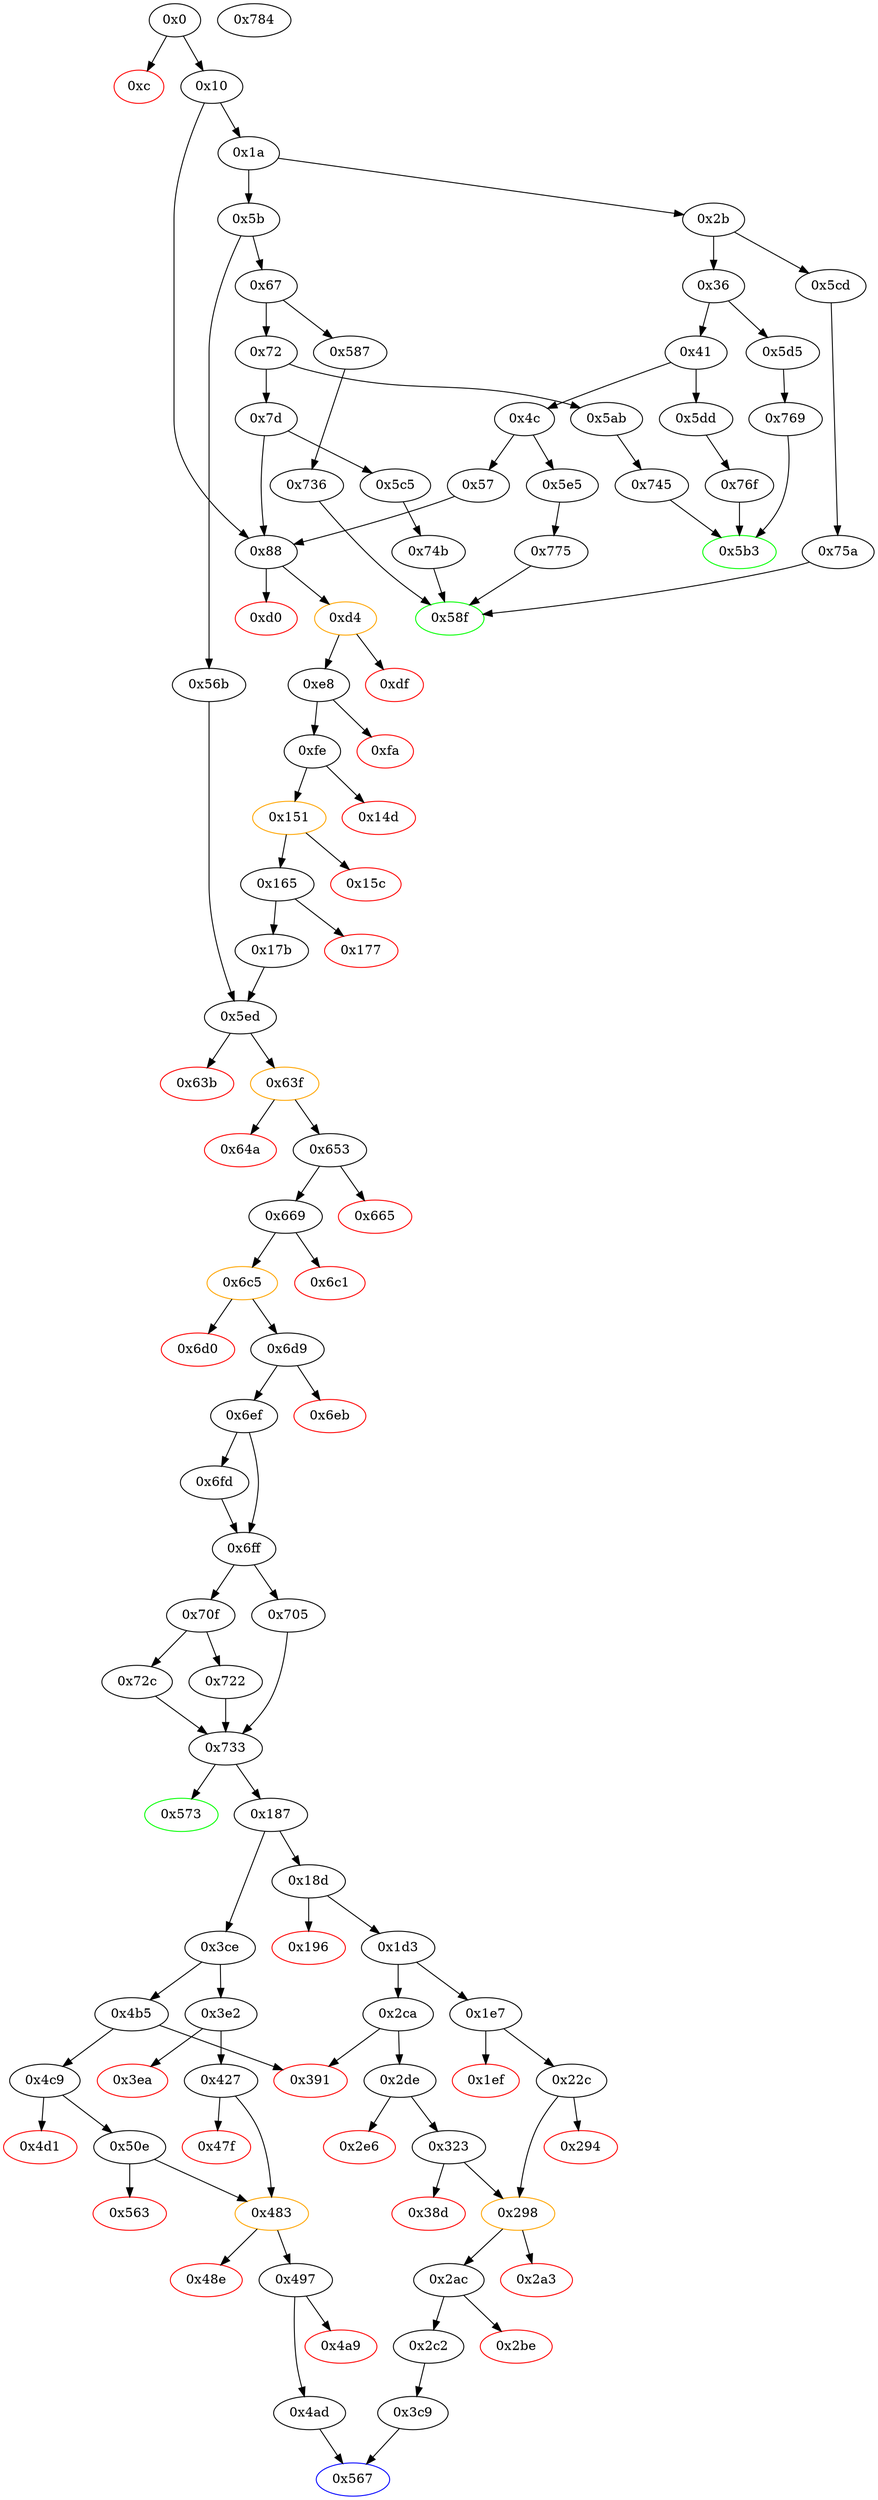 strict digraph "" {
"0x4c9" [fillcolor=white, id="0x4c9", style=filled, tooltip="Block 0x4c9\n[0x4c9:0x4d0]\n---\nPredecessors: [0x4b5]\nSuccessors: [0x4d1, 0x50e]\n---\n0x4c9 PUSH1 0x0\n0x4cb DUP2\n0x4cc GT\n0x4cd PUSH2 0x50e\n0x4d0 JUMPI\n---\n0x4c9: V455 = 0x0\n0x4cc: V456 = GT S0 0x0\n0x4cd: V457 = 0x50e\n0x4d0: JUMPI 0x50e V456\n---\nEntry stack: [V13, V87, S0]\nStack pops: 1\nStack additions: [S0]\nExit stack: [V13, V87, S0]\n\nDef sites:\nV13: {0x1a.0x1f}\nV87: {0xfe.0x100}\nS0: {0x17b.0x17d, 0x1a.0x1f}\n"];
"0x5cd" [fillcolor=white, id="0x5cd", style=filled, tooltip="Block 0x5cd\n[0x5cd:0x5d4]\n---\nPredecessors: [0x2b]\nSuccessors: [0x75a]\n---\n0x5cd JUMPDEST\n0x5ce PUSH2 0x58f\n0x5d1 PUSH2 0x75a\n0x5d4 JUMP\n---\n0x5cd: JUMPDEST \n0x5ce: V545 = 0x58f\n0x5d1: V546 = 0x75a\n0x5d4: JUMP 0x75a\n---\nEntry stack: [V13]\nStack pops: 0\nStack additions: [0x58f]\nExit stack: [V13, 0x58f]\n\nDef sites:\nV13: {0x1a.0x1f}\n"];
"0x47f" [color=red, fillcolor=white, id="0x47f", style=filled, tooltip="Block 0x47f\n[0x47f:0x482]\n---\nPredecessors: [0x427]\nSuccessors: []\n---\n0x47f PUSH1 0x0\n0x481 DUP1\n0x482 REVERT\n---\n0x47f: V424 = 0x0\n0x482: REVERT 0x0 0x0\n---\nEntry stack: [V13, V87, S10, V413, 0xa9059cbb, V416, 0x20, V412, V419, V412, 0x0, V413, V421]\nStack pops: 0\nStack additions: []\nExit stack: [V13, V87, S10, V413, 0xa9059cbb, V416, 0x20, V412, V419, V412, 0x0, V413, V421]\n\nDef sites:\nV13: {0x1a.0x1f}\nV87: {0xfe.0x100}\nS10: {0x17b.0x17d, 0x1a.0x1f}\nV413: {0x427.0x459}\n0xa9059cbb: {0x427.0x45b}\nV416: {0x427.0x465}\n0x20: {0x427.0x467}\nV412: {0x427.0x455}\nV419: {0x427.0x471}\nV412: {0x427.0x455}\n0x0: {0x427.0x428}\nV413: {0x427.0x459}\nV421: {0x427.0x478}\n"];
"0x5dd" [fillcolor=white, id="0x5dd", style=filled, tooltip="Block 0x5dd\n[0x5dd:0x5e4]\n---\nPredecessors: [0x41]\nSuccessors: [0x76f]\n---\n0x5dd JUMPDEST\n0x5de PUSH2 0x5b3\n0x5e1 PUSH2 0x76f\n0x5e4 JUMP\n---\n0x5dd: JUMPDEST \n0x5de: V549 = 0x5b3\n0x5e1: V550 = 0x76f\n0x5e4: JUMP 0x76f\n---\nEntry stack: [V13]\nStack pops: 0\nStack additions: [0x5b3]\nExit stack: [V13, 0x5b3]\n\nDef sites:\nV13: {0x1a.0x1f}\n"];
"0x4d1" [color=red, fillcolor=white, id="0x4d1", style=filled, tooltip="Block 0x4d1\n[0x4d1:0x50d]\n---\nPredecessors: [0x4c9]\nSuccessors: []\n---\n0x4d1 PUSH1 0x40\n0x4d3 DUP1\n0x4d4 MLOAD\n0x4d5 PUSH3 0x461bcd\n0x4d9 PUSH1 0xe5\n0x4db SHL\n0x4dc DUP2\n0x4dd MSTORE\n0x4de PUSH1 0x20\n0x4e0 PUSH1 0x4\n0x4e2 DUP3\n0x4e3 ADD\n0x4e4 MSTORE\n0x4e5 PUSH1 0xe\n0x4e7 PUSH1 0x24\n0x4e9 DUP3\n0x4ea ADD\n0x4eb MSTORE\n0x4ec PUSH14 0x7872615f616d6f756e74203e203\n0x4fb PUSH1 0x94\n0x4fd SHL\n0x4fe PUSH1 0x44\n0x500 DUP3\n0x501 ADD\n0x502 MSTORE\n0x503 SWAP1\n0x504 MLOAD\n0x505 SWAP1\n0x506 DUP2\n0x507 SWAP1\n0x508 SUB\n0x509 PUSH1 0x64\n0x50b ADD\n0x50c SWAP1\n0x50d REVERT\n---\n0x4d1: V458 = 0x40\n0x4d4: V459 = M[0x40]\n0x4d5: V460 = 0x461bcd\n0x4d9: V461 = 0xe5\n0x4db: V462 = SHL 0xe5 0x461bcd\n0x4dd: M[V459] = 0x8c379a000000000000000000000000000000000000000000000000000000000\n0x4de: V463 = 0x20\n0x4e0: V464 = 0x4\n0x4e3: V465 = ADD V459 0x4\n0x4e4: M[V465] = 0x20\n0x4e5: V466 = 0xe\n0x4e7: V467 = 0x24\n0x4ea: V468 = ADD V459 0x24\n0x4eb: M[V468] = 0xe\n0x4ec: V469 = 0x7872615f616d6f756e74203e203\n0x4fb: V470 = 0x94\n0x4fd: V471 = SHL 0x94 0x7872615f616d6f756e74203e203\n0x4fe: V472 = 0x44\n0x501: V473 = ADD V459 0x44\n0x502: M[V473] = 0x7872615f616d6f756e74203e2030000000000000000000000000000000000000\n0x504: V474 = M[0x40]\n0x508: V475 = SUB V459 V474\n0x509: V476 = 0x64\n0x50b: V477 = ADD 0x64 V475\n0x50d: REVERT V474 V477\n---\nEntry stack: [V13, V87, S0]\nStack pops: 0\nStack additions: []\nExit stack: [V13, V87, S0]\n\nDef sites:\nV13: {0x1a.0x1f}\nV87: {0xfe.0x100}\nS0: {0x17b.0x17d, 0x1a.0x1f}\n"];
"0x3c9" [fillcolor=white, id="0x3c9", style=filled, tooltip="Block 0x3c9\n[0x3c9:0x3cd]\n---\nPredecessors: [0x2c2]\nSuccessors: [0x567]\n---\n0x3c9 JUMPDEST\n0x3ca PUSH2 0x567\n0x3cd JUMP\n---\n0x3c9: JUMPDEST \n0x3ca: V357 = 0x567\n0x3cd: JUMP 0x567\n---\nEntry stack: [V13, V87, S0]\nStack pops: 0\nStack additions: []\nExit stack: [V13, V87, S0]\n\nDef sites:\nV13: {0x1a.0x1f}\nV87: {0xfe.0x100}\nS0: {0x17b.0x17d, 0x1a.0x1f}\n"];
"0x70f" [fillcolor=white, id="0x70f", style=filled, tooltip="Block 0x70f\n[0x70f:0x721]\n---\nPredecessors: [0x6ff]\nSuccessors: [0x722, 0x72c]\n---\n0x70f JUMPDEST\n0x710 PUSH1 0x6\n0x712 SLOAD\n0x713 PUSH1 0x1\n0x715 PUSH1 0xa0\n0x717 SHL\n0x718 SWAP1\n0x719 DIV\n0x71a PUSH1 0xff\n0x71c AND\n0x71d ISZERO\n0x71e PUSH2 0x72c\n0x721 JUMPI\n---\n0x70f: JUMPDEST \n0x710: V660 = 0x6\n0x712: V661 = S[0x6]\n0x713: V662 = 0x1\n0x715: V663 = 0xa0\n0x717: V664 = SHL 0xa0 0x1\n0x719: V665 = DIV V661 0x10000000000000000000000000000000000000000\n0x71a: V666 = 0xff\n0x71c: V667 = AND 0xff V665\n0x71d: V668 = ISZERO V667\n0x71e: V669 = 0x72c\n0x721: JUMPI 0x72c V668\n---\nEntry stack: [V13, V87, S4, {0x187, 0x573}, 0x0, S1, S0]\nStack pops: 0\nStack additions: []\nExit stack: [V13, V87, S4, {0x187, 0x573}, 0x0, S1, S0]\n\nDef sites:\nV13: {0x1a.0x1f}\nV87: {0xfe.0x100}\nS4: {0x17b.0x17d, 0x1a.0x1f}\n{0x187, 0x573}: {0x56b.0x56c, 0x17b.0x180}\n0x0: {0x5ed_0x17b.0x5f1, 0x5ed_0x56b.0x5f1}\nS1: {0x669_0x17b.0x68c, 0x669_0x56b.0x68c}\nS0: {0x6ef.0x6f3, 0x6ef_0x56b.0x6f3, 0x6ef_0x17b.0x6f3}\n"];
"0x733" [fillcolor=white, id="0x733", style=filled, tooltip="Block 0x733\n[0x733:0x735]\n---\nPredecessors: [0x705, 0x722, 0x72c]\nSuccessors: [0x187, 0x573]\n---\n0x733 JUMPDEST\n0x734 SWAP1\n0x735 JUMP\n---\n0x733: JUMPDEST \n0x735: JUMP {0x187, 0x573}\n---\nEntry stack: [V13, V87, S2, {0x187, 0x573}, {0x0, 0x1}]\nStack pops: 2\nStack additions: [S0]\nExit stack: [V13, V87, S2, {0x0, 0x1}]\n\nDef sites:\nV13: {0x1a.0x1f}\nV87: {0xfe.0x100}\nS2: {0x17b.0x17d, 0x1a.0x1f}\n{0x187, 0x573}: {0x56b.0x56c, 0x17b.0x180}\n{0x0, 0x1}: {0x705.0x705, 0x72c.0x72d, 0x722.0x722}\n"];
"0x6d0" [color=red, fillcolor=white, id="0x6d0", style=filled, tooltip="Block 0x6d0\n[0x6d0:0x6d8]\n---\nPredecessors: [0x6c5]\nSuccessors: []\n---\n0x6d0 RETURNDATASIZE\n0x6d1 PUSH1 0x0\n0x6d3 DUP1\n0x6d4 RETURNDATACOPY\n0x6d5 RETURNDATASIZE\n0x6d6 PUSH1 0x0\n0x6d8 REVERT\n---\n0x6d0: V639 = RETURNDATASIZE\n0x6d1: V640 = 0x0\n0x6d4: RETURNDATACOPY 0x0 0x0 V639\n0x6d5: V641 = RETURNDATASIZE\n0x6d6: V642 = 0x0\n0x6d8: REVERT 0x0 V641\n---\nEntry stack: [V13, V87, S9, {0x187, 0x573}, 0x0, S6, 0x0, S4, S3, 0x70a08231, S1, V636]\nStack pops: 0\nStack additions: []\nExit stack: [V13, V87, S9, {0x187, 0x573}, 0x0, S6, 0x0, S4, S3, 0x70a08231, S1, V636]\n\nDef sites:\nV13: {0x1a.0x1f}\nV87: {0xfe.0x100}\nS9: {0x17b.0x17d, 0x1a.0x1f}\n{0x187, 0x573}: {0x56b.0x56c, 0x17b.0x180}\n0x0: {0x5ed_0x17b.0x5f1, 0x5ed_0x56b.0x5f1}\nS6: {0x669_0x17b.0x68c, 0x669_0x56b.0x68c}\n0x0: {0x669_0x17b.0x68f, 0x669_0x56b.0x68f}\nS4: {0x669_0x17b.0x66e, 0x669_0x56b.0x66e}\nS3: {0x669_0x56b.0x69e, 0x669_0x17b.0x69e}\n0x70a08231: {0x669_0x17b.0x6a0, 0x669_0x56b.0x6a0}\nS1: {0x669_0x56b.0x6aa, 0x669_0x17b.0x6aa}\nV636: {0x6c5.0x6c9}\n"];
"0x88" [fillcolor=white, id="0x88", style=filled, tooltip="Block 0x88\n[0x88:0xcf]\n---\nPredecessors: [0x10, 0x57, 0x7d]\nSuccessors: [0xd0, 0xd4]\n---\n0x88 JUMPDEST\n0x89 PUSH1 0x0\n0x8b DUP1\n0x8c SLOAD\n0x8d PUSH1 0x40\n0x8f DUP1\n0x90 MLOAD\n0x91 PUSH4 0x70a08231\n0x96 PUSH1 0xe0\n0x98 SHL\n0x99 DUP2\n0x9a MSTORE\n0x9b ADDRESS\n0x9c PUSH1 0x4\n0x9e DUP3\n0x9f ADD\n0xa0 MSTORE\n0xa1 SWAP1\n0xa2 MLOAD\n0xa3 PUSH1 0x1\n0xa5 PUSH1 0x1\n0xa7 PUSH1 0xa0\n0xa9 SHL\n0xaa SUB\n0xab SWAP1\n0xac SWAP3\n0xad AND\n0xae SWAP2\n0xaf PUSH4 0x70a08231\n0xb4 SWAP2\n0xb5 PUSH1 0x24\n0xb7 DUP1\n0xb8 DUP3\n0xb9 ADD\n0xba SWAP3\n0xbb PUSH1 0x20\n0xbd SWAP3\n0xbe SWAP1\n0xbf SWAP2\n0xc0 SWAP1\n0xc1 DUP3\n0xc2 SWAP1\n0xc3 SUB\n0xc4 ADD\n0xc5 DUP2\n0xc6 DUP7\n0xc7 DUP1\n0xc8 EXTCODESIZE\n0xc9 ISZERO\n0xca DUP1\n0xcb ISZERO\n0xcc PUSH2 0xd4\n0xcf JUMPI\n---\n0x88: JUMPDEST \n0x89: V42 = 0x0\n0x8c: V43 = S[0x0]\n0x8d: V44 = 0x40\n0x90: V45 = M[0x40]\n0x91: V46 = 0x70a08231\n0x96: V47 = 0xe0\n0x98: V48 = SHL 0xe0 0x70a08231\n0x9a: M[V45] = 0x70a0823100000000000000000000000000000000000000000000000000000000\n0x9b: V49 = ADDRESS\n0x9c: V50 = 0x4\n0x9f: V51 = ADD V45 0x4\n0xa0: M[V51] = V49\n0xa2: V52 = M[0x40]\n0xa3: V53 = 0x1\n0xa5: V54 = 0x1\n0xa7: V55 = 0xa0\n0xa9: V56 = SHL 0xa0 0x1\n0xaa: V57 = SUB 0x10000000000000000000000000000000000000000 0x1\n0xad: V58 = AND V43 0xffffffffffffffffffffffffffffffffffffffff\n0xaf: V59 = 0x70a08231\n0xb5: V60 = 0x24\n0xb9: V61 = ADD V45 0x24\n0xbb: V62 = 0x20\n0xc3: V63 = SUB V45 V52\n0xc4: V64 = ADD V63 0x24\n0xc8: V65 = EXTCODESIZE V58\n0xc9: V66 = ISZERO V65\n0xcb: V67 = ISZERO V66\n0xcc: V68 = 0xd4\n0xcf: JUMPI 0xd4 V67\n---\nEntry stack: [V13]\nStack pops: 0\nStack additions: [0x0, V58, 0x70a08231, V61, 0x20, V52, V64, V52, V58, V66]\nExit stack: [V13, 0x0, V58, 0x70a08231, V61, 0x20, V52, V64, V52, V58, V66]\n\nDef sites:\nV13: {0x1a.0x1f}\n"];
"0x196" [color=red, fillcolor=white, id="0x196", style=filled, tooltip="Block 0x196\n[0x196:0x1d2]\n---\nPredecessors: [0x18d]\nSuccessors: []\n---\n0x196 PUSH1 0x40\n0x198 DUP1\n0x199 MLOAD\n0x19a PUSH3 0x461bcd\n0x19e PUSH1 0xe5\n0x1a0 SHL\n0x1a1 DUP2\n0x1a2 MSTORE\n0x1a3 PUSH1 0x20\n0x1a5 PUSH1 0x4\n0x1a7 DUP3\n0x1a8 ADD\n0x1a9 MSTORE\n0x1aa PUSH1 0xe\n0x1ac PUSH1 0x24\n0x1ae DUP3\n0x1af ADD\n0x1b0 MSTORE\n0x1b1 PUSH14 0x6e6f773e64617461556e6c6f636b\n0x1c0 PUSH1 0x90\n0x1c2 SHL\n0x1c3 PUSH1 0x44\n0x1c5 DUP3\n0x1c6 ADD\n0x1c7 MSTORE\n0x1c8 SWAP1\n0x1c9 MLOAD\n0x1ca SWAP1\n0x1cb DUP2\n0x1cc SWAP1\n0x1cd SUB\n0x1ce PUSH1 0x64\n0x1d0 ADD\n0x1d1 SWAP1\n0x1d2 REVERT\n---\n0x196: V144 = 0x40\n0x199: V145 = M[0x40]\n0x19a: V146 = 0x461bcd\n0x19e: V147 = 0xe5\n0x1a0: V148 = SHL 0xe5 0x461bcd\n0x1a2: M[V145] = 0x8c379a000000000000000000000000000000000000000000000000000000000\n0x1a3: V149 = 0x20\n0x1a5: V150 = 0x4\n0x1a8: V151 = ADD V145 0x4\n0x1a9: M[V151] = 0x20\n0x1aa: V152 = 0xe\n0x1ac: V153 = 0x24\n0x1af: V154 = ADD V145 0x24\n0x1b0: M[V154] = 0xe\n0x1b1: V155 = 0x6e6f773e64617461556e6c6f636b\n0x1c0: V156 = 0x90\n0x1c2: V157 = SHL 0x90 0x6e6f773e64617461556e6c6f636b\n0x1c3: V158 = 0x44\n0x1c6: V159 = ADD V145 0x44\n0x1c7: M[V159] = 0x6e6f773e64617461556e6c6f636b000000000000000000000000000000000000\n0x1c9: V160 = M[0x40]\n0x1cd: V161 = SUB V145 V160\n0x1ce: V162 = 0x64\n0x1d0: V163 = ADD 0x64 V161\n0x1d2: REVERT V160 V163\n---\nEntry stack: [V13, V87, S0]\nStack pops: 0\nStack additions: []\nExit stack: [V13, V87, S0]\n\nDef sites:\nV13: {0x1a.0x1f}\nV87: {0xfe.0x100}\nS0: {0x17b.0x17d, 0x1a.0x1f}\n"];
"0x56b" [fillcolor=white, id="0x56b", style=filled, tooltip="Block 0x56b\n[0x56b:0x572]\n---\nPredecessors: [0x5b]\nSuccessors: [0x5ed]\n---\n0x56b JUMPDEST\n0x56c PUSH2 0x573\n0x56f PUSH2 0x5ed\n0x572 JUMP\n---\n0x56b: JUMPDEST \n0x56c: V511 = 0x573\n0x56f: V512 = 0x5ed\n0x572: JUMP 0x5ed\n---\nEntry stack: [V13]\nStack pops: 0\nStack additions: [0x573]\nExit stack: [V13, 0x573]\n\nDef sites:\nV13: {0x1a.0x1f}\n"];
"0x48e" [color=red, fillcolor=white, id="0x48e", style=filled, tooltip="Block 0x48e\n[0x48e:0x496]\n---\nPredecessors: [0x483]\nSuccessors: []\n---\n0x48e RETURNDATASIZE\n0x48f PUSH1 0x0\n0x491 DUP1\n0x492 RETURNDATACOPY\n0x493 RETURNDATASIZE\n0x494 PUSH1 0x0\n0x496 REVERT\n---\n0x48e: V430 = RETURNDATASIZE\n0x48f: V431 = 0x0\n0x492: RETURNDATACOPY 0x0 0x0 V430\n0x493: V432 = RETURNDATASIZE\n0x494: V433 = 0x0\n0x496: REVERT 0x0 V432\n---\nEntry stack: [V13, V87, S4, S3, 0xa9059cbb, S1, V427]\nStack pops: 0\nStack additions: []\nExit stack: [V13, V87, S4, S3, 0xa9059cbb, S1, V427]\n\nDef sites:\nV13: {0x1a.0x1f}\nV87: {0xfe.0x100}\nS4: {0x17b.0x17d, 0x1a.0x1f}\nS3: {0x427.0x459, 0x50e.0x53f}\n0xa9059cbb: {0x427.0x45b, 0x50e.0x541}\nS1: {0x427.0x465, 0x50e.0x54b}\nV427: {0x483.0x487}\n"];
"0x75a" [fillcolor=white, id="0x75a", style=filled, tooltip="Block 0x75a\n[0x75a:0x768]\n---\nPredecessors: [0x5cd]\nSuccessors: [0x58f]\n---\n0x75a JUMPDEST\n0x75b PUSH1 0x1\n0x75d SLOAD\n0x75e PUSH1 0x1\n0x760 PUSH1 0x1\n0x762 PUSH1 0xa0\n0x764 SHL\n0x765 SUB\n0x766 AND\n0x767 DUP2\n0x768 JUMP\n---\n0x75a: JUMPDEST \n0x75b: V691 = 0x1\n0x75d: V692 = S[0x1]\n0x75e: V693 = 0x1\n0x760: V694 = 0x1\n0x762: V695 = 0xa0\n0x764: V696 = SHL 0xa0 0x1\n0x765: V697 = SUB 0x10000000000000000000000000000000000000000 0x1\n0x766: V698 = AND 0xffffffffffffffffffffffffffffffffffffffff V692\n0x768: JUMP 0x58f\n---\nEntry stack: [V13, 0x58f]\nStack pops: 1\nStack additions: [S0, V698]\nExit stack: [V13, 0x58f, V698]\n\nDef sites:\nV13: {0x1a.0x1f}\n0x58f: {0x5cd.0x5ce}\n"];
"0x6c5" [color=orange, fillcolor=white, id="0x6c5", style=filled, tooltip="Block 0x6c5\n[0x6c5:0x6cf]\n---\nPredecessors: [0x669]\nSuccessors: [0x6d0, 0x6d9]\n---\n0x6c5 JUMPDEST\n0x6c6 POP\n0x6c7 GAS\n0x6c8 STATICCALL\n0x6c9 ISZERO\n0x6ca DUP1\n0x6cb ISZERO\n0x6cc PUSH2 0x6d9\n0x6cf JUMPI\n---\n0x6c5: JUMPDEST \n0x6c7: V634 = GAS\n0x6c8: V635 = STATICCALL V634 V622 V613 V628 V613 0x20\n0x6c9: V636 = ISZERO V635\n0x6cb: V637 = ISZERO V636\n0x6cc: V638 = 0x6d9\n0x6cf: JUMPI 0x6d9 V637\n---\nEntry stack: [V13, V87, S14, {0x187, 0x573}, 0x0, V615, 0x0, V602, V622, 0x70a08231, V625, 0x20, V613, V628, V613, V622, V630]\nStack pops: 6\nStack additions: [V636]\nExit stack: [V13, V87, S14, {0x187, 0x573}, 0x0, V615, 0x0, V602, V622, 0x70a08231, V625, V636]\n\nDef sites:\nV13: {0x1a.0x1f}\nV87: {0xfe.0x100}\nS14: {0x17b.0x17d, 0x1a.0x1f}\n{0x187, 0x573}: {0x56b.0x56c, 0x17b.0x180}\n0x0: {0x5ed_0x17b.0x5f1, 0x5ed_0x56b.0x5f1}\nV615: {0x669.0x68c}\n0x0: {0x669.0x68f}\nV602: {0x669.0x66e}\nV622: {0x669.0x69e}\n0x70a08231: {0x669.0x6a0}\nV625: {0x669.0x6aa}\n0x20: {0x669.0x6ac}\nV613: {0x669.0x687}\nV628: {0x669.0x6b5}\nV613: {0x669.0x687}\nV622: {0x669.0x69e}\nV630: {0x669.0x6ba}\n"];
"0x67" [fillcolor=white, id="0x67", style=filled, tooltip="Block 0x67\n[0x67:0x71]\n---\nPredecessors: [0x5b]\nSuccessors: [0x72, 0x587]\n---\n0x67 DUP1\n0x68 PUSH4 0x323b01bc\n0x6d EQ\n0x6e PUSH2 0x587\n0x71 JUMPI\n---\n0x68: V33 = 0x323b01bc\n0x6d: V34 = EQ 0x323b01bc V13\n0x6e: V35 = 0x587\n0x71: JUMPI 0x587 V34\n---\nEntry stack: [V13]\nStack pops: 1\nStack additions: [S0]\nExit stack: [V13]\n\nDef sites:\nV13: {0x1a.0x1f}\n"];
"0x427" [fillcolor=white, id="0x427", style=filled, tooltip="Block 0x427\n[0x427:0x47e]\n---\nPredecessors: [0x3e2]\nSuccessors: [0x47f, 0x483]\n---\n0x427 JUMPDEST\n0x428 PUSH1 0x0\n0x42a DUP1\n0x42b SLOAD\n0x42c PUSH1 0x5\n0x42e SLOAD\n0x42f PUSH1 0x40\n0x431 DUP1\n0x432 MLOAD\n0x433 PUSH4 0xa9059cbb\n0x438 PUSH1 0xe0\n0x43a SHL\n0x43b DUP2\n0x43c MSTORE\n0x43d PUSH1 0x1\n0x43f PUSH1 0x1\n0x441 PUSH1 0xa0\n0x443 SHL\n0x444 SUB\n0x445 SWAP3\n0x446 DUP4\n0x447 AND\n0x448 PUSH1 0x4\n0x44a DUP3\n0x44b ADD\n0x44c MSTORE\n0x44d PUSH1 0x24\n0x44f DUP2\n0x450 ADD\n0x451 DUP8\n0x452 SWAP1\n0x453 MSTORE\n0x454 SWAP1\n0x455 MLOAD\n0x456 SWAP2\n0x457 SWAP1\n0x458 SWAP3\n0x459 AND\n0x45a SWAP3\n0x45b PUSH4 0xa9059cbb\n0x460 SWAP3\n0x461 PUSH1 0x44\n0x463 DUP1\n0x464 DUP3\n0x465 ADD\n0x466 SWAP4\n0x467 PUSH1 0x20\n0x469 SWAP4\n0x46a SWAP1\n0x46b SWAP3\n0x46c DUP4\n0x46d SWAP1\n0x46e SUB\n0x46f SWAP1\n0x470 SWAP2\n0x471 ADD\n0x472 SWAP1\n0x473 DUP3\n0x474 SWAP1\n0x475 DUP8\n0x476 DUP1\n0x477 EXTCODESIZE\n0x478 ISZERO\n0x479 DUP1\n0x47a ISZERO\n0x47b PUSH2 0x483\n0x47e JUMPI\n---\n0x427: JUMPDEST \n0x428: V393 = 0x0\n0x42b: V394 = S[0x0]\n0x42c: V395 = 0x5\n0x42e: V396 = S[0x5]\n0x42f: V397 = 0x40\n0x432: V398 = M[0x40]\n0x433: V399 = 0xa9059cbb\n0x438: V400 = 0xe0\n0x43a: V401 = SHL 0xe0 0xa9059cbb\n0x43c: M[V398] = 0xa9059cbb00000000000000000000000000000000000000000000000000000000\n0x43d: V402 = 0x1\n0x43f: V403 = 0x1\n0x441: V404 = 0xa0\n0x443: V405 = SHL 0xa0 0x1\n0x444: V406 = SUB 0x10000000000000000000000000000000000000000 0x1\n0x447: V407 = AND 0xffffffffffffffffffffffffffffffffffffffff V396\n0x448: V408 = 0x4\n0x44b: V409 = ADD V398 0x4\n0x44c: M[V409] = V407\n0x44d: V410 = 0x24\n0x450: V411 = ADD V398 0x24\n0x453: M[V411] = V87\n0x455: V412 = M[0x40]\n0x459: V413 = AND V394 0xffffffffffffffffffffffffffffffffffffffff\n0x45b: V414 = 0xa9059cbb\n0x461: V415 = 0x44\n0x465: V416 = ADD V398 0x44\n0x467: V417 = 0x20\n0x46e: V418 = SUB V398 V412\n0x471: V419 = ADD 0x44 V418\n0x477: V420 = EXTCODESIZE V413\n0x478: V421 = ISZERO V420\n0x47a: V422 = ISZERO V421\n0x47b: V423 = 0x483\n0x47e: JUMPI 0x483 V422\n---\nEntry stack: [V13, V87, S0]\nStack pops: 2\nStack additions: [S1, S0, V413, 0xa9059cbb, V416, 0x20, V412, V419, V412, 0x0, V413, V421]\nExit stack: [V13, V87, S0, V413, 0xa9059cbb, V416, 0x20, V412, V419, V412, 0x0, V413, V421]\n\nDef sites:\nV13: {0x1a.0x1f}\nV87: {0xfe.0x100}\nS0: {0x17b.0x17d, 0x1a.0x1f}\n"];
"0x38d" [color=red, fillcolor=white, id="0x38d", style=filled, tooltip="Block 0x38d\n[0x38d:0x390]\n---\nPredecessors: [0x323]\nSuccessors: []\n---\n0x38d PUSH1 0x0\n0x38f DUP1\n0x390 REVERT\n---\n0x38d: V336 = 0x0\n0x390: REVERT 0x0 0x0\n---\nEntry stack: [V13, V87, S10, V325, 0xa9059cbb, V328, 0x20, V324, V331, V324, 0x0, V325, V333]\nStack pops: 0\nStack additions: []\nExit stack: [V13, V87, S10, V325, 0xa9059cbb, V328, 0x20, V324, V331, V324, 0x0, V325, V333]\n\nDef sites:\nV13: {0x1a.0x1f}\nV87: {0xfe.0x100}\nS10: {0x17b.0x17d, 0x1a.0x1f}\nV325: {0x323.0x367}\n0xa9059cbb: {0x323.0x369}\nV328: {0x323.0x373}\n0x20: {0x323.0x375}\nV324: {0x323.0x363}\nV331: {0x323.0x37f}\nV324: {0x323.0x363}\n0x0: {0x323.0x339}\nV325: {0x323.0x367}\nV333: {0x323.0x386}\n"];
"0x17b" [fillcolor=white, id="0x17b", style=filled, tooltip="Block 0x17b\n[0x17b:0x186]\n---\nPredecessors: [0x165]\nSuccessors: [0x5ed]\n---\n0x17b JUMPDEST\n0x17c POP\n0x17d MLOAD\n0x17e SWAP1\n0x17f POP\n0x180 PUSH2 0x187\n0x183 PUSH2 0x5ed\n0x186 JUMP\n---\n0x17b: JUMPDEST \n0x17d: V134 = M[V127]\n0x180: V135 = 0x187\n0x183: V136 = 0x5ed\n0x186: JUMP 0x5ed\n---\nEntry stack: [V13, V87, 0x0, V127, V128]\nStack pops: 3\nStack additions: [V134, 0x187]\nExit stack: [V13, V87, V134, 0x187]\n\nDef sites:\nV13: {0x1a.0x1f}\nV87: {0xfe.0x100}\n0x0: {0xfe.0x11d}\nV127: {0x165.0x16c}\nV128: {0x165.0x16d}\n"];
"0xc" [color=red, fillcolor=white, id="0xc", style=filled, tooltip="Block 0xc\n[0xc:0xf]\n---\nPredecessors: [0x0]\nSuccessors: []\n---\n0xc PUSH1 0x0\n0xe DUP1\n0xf REVERT\n---\n0xc: V5 = 0x0\n0xf: REVERT 0x0 0x0\n---\nEntry stack: [V2]\nStack pops: 0\nStack additions: []\nExit stack: [V2]\n\nDef sites:\nV2: {0x0.0x5}\n"];
"0x15c" [color=red, fillcolor=white, id="0x15c", style=filled, tooltip="Block 0x15c\n[0x15c:0x164]\n---\nPredecessors: [0x151]\nSuccessors: []\n---\n0x15c RETURNDATASIZE\n0x15d PUSH1 0x0\n0x15f DUP1\n0x160 RETURNDATACOPY\n0x161 RETURNDATASIZE\n0x162 PUSH1 0x0\n0x164 REVERT\n---\n0x15c: V122 = RETURNDATASIZE\n0x15d: V123 = 0x0\n0x160: RETURNDATACOPY 0x0 0x0 V122\n0x161: V124 = RETURNDATASIZE\n0x162: V125 = 0x0\n0x164: REVERT 0x0 V124\n---\nEntry stack: [V13, V87, 0x0, V105, 0x70a08231, V108, V119]\nStack pops: 0\nStack additions: []\nExit stack: [V13, V87, 0x0, V105, 0x70a08231, V108, V119]\n\nDef sites:\nV13: {0x1a.0x1f}\nV87: {0xfe.0x100}\n0x0: {0xfe.0x11d}\nV105: {0xfe.0x12a}\n0x70a08231: {0xfe.0x12c}\nV108: {0xfe.0x136}\nV119: {0x151.0x155}\n"];
"0x5b3" [color=green, fillcolor=white, id="0x5b3", style=filled, tooltip="Block 0x5b3\n[0x5b3:0x5c4]\n---\nPredecessors: [0x745, 0x769, 0x76f]\nSuccessors: []\n---\n0x5b3 JUMPDEST\n0x5b4 PUSH1 0x40\n0x5b6 DUP1\n0x5b7 MLOAD\n0x5b8 SWAP2\n0x5b9 DUP3\n0x5ba MSTORE\n0x5bb MLOAD\n0x5bc SWAP1\n0x5bd DUP2\n0x5be SWAP1\n0x5bf SUB\n0x5c0 PUSH1 0x20\n0x5c2 ADD\n0x5c3 SWAP1\n0x5c4 RETURN\n---\n0x5b3: JUMPDEST \n0x5b4: V537 = 0x40\n0x5b7: V538 = M[0x40]\n0x5ba: M[V538] = S0\n0x5bb: V539 = M[0x40]\n0x5bf: V540 = SUB V538 V539\n0x5c0: V541 = 0x20\n0x5c2: V542 = ADD 0x20 V540\n0x5c4: RETURN V539 V542\n---\nEntry stack: [V13, 0x5b3, S0]\nStack pops: 1\nStack additions: []\nExit stack: [V13, 0x5b3]\n\nDef sites:\nV13: {0x1a.0x1f}\n0x5b3: {0x5ab.0x5ac, 0x5d5.0x5d6, 0x5dd.0x5de}\nS0: {0x769.0x76c, 0x745.0x748, 0x76f.0x772}\n"];
"0x1a" [fillcolor=white, id="0x1a", style=filled, tooltip="Block 0x1a\n[0x1a:0x2a]\n---\nPredecessors: [0x10]\nSuccessors: [0x2b, 0x5b]\n---\n0x1a PUSH1 0x0\n0x1c CALLDATALOAD\n0x1d PUSH1 0xe0\n0x1f SHR\n0x20 DUP1\n0x21 PUSH4 0x8bc008e6\n0x26 GT\n0x27 PUSH2 0x5b\n0x2a JUMPI\n---\n0x1a: V10 = 0x0\n0x1c: V11 = CALLDATALOAD 0x0\n0x1d: V12 = 0xe0\n0x1f: V13 = SHR 0xe0 V11\n0x21: V14 = 0x8bc008e6\n0x26: V15 = GT 0x8bc008e6 V13\n0x27: V16 = 0x5b\n0x2a: JUMPI 0x5b V15\n---\nEntry stack: []\nStack pops: 0\nStack additions: [V13]\nExit stack: [V13]\n\nDef sites:\n"];
"0x63b" [color=red, fillcolor=white, id="0x63b", style=filled, tooltip="Block 0x63b\n[0x63b:0x63e]\n---\nPredecessors: [0x5ed]\nSuccessors: []\n---\n0x63b PUSH1 0x0\n0x63d DUP1\n0x63e REVERT\n---\n0x63b: V582 = 0x0\n0x63e: REVERT 0x0 0x0\n---\nEntry stack: [V13, V87, S13, {0x187, 0x573}, 0x0, 0x0, V554, V571, 0x70a08231, V574, 0x20, V565, V577, V565, V571, V579]\nStack pops: 0\nStack additions: []\nExit stack: [V13, V87, S13, {0x187, 0x573}, 0x0, 0x0, V554, V571, 0x70a08231, V574, 0x20, V565, V577, V565, V571, V579]\n\nDef sites:\nV13: {0x1a.0x1f}\nV87: {0xfe.0x100}\nS13: {0x17b.0x17d, 0x1a.0x1f}\n{0x187, 0x573}: {0x56b.0x56c, 0x17b.0x180}\n0x0: {0x5ed.0x5f1}\n0x0: {0x5ed.0x5f1}\nV554: {0x5ed.0x5f0}\nV571: {0x5ed.0x619}\n0x70a08231: {0x5ed.0x61b}\nV574: {0x5ed.0x625}\n0x20: {0x5ed.0x627}\nV565: {0x5ed.0x60a}\nV577: {0x5ed.0x62f}\nV565: {0x5ed.0x60a}\nV571: {0x5ed.0x619}\nV579: {0x5ed.0x634}\n"];
"0x669" [fillcolor=white, id="0x669", style=filled, tooltip="Block 0x669\n[0x669:0x6c0]\n---\nPredecessors: [0x653]\nSuccessors: [0x6c1, 0x6c5]\n---\n0x669 JUMPDEST\n0x66a POP\n0x66b MLOAD\n0x66c PUSH1 0x3\n0x66e SLOAD\n0x66f PUSH1 0x1\n0x671 SLOAD\n0x672 PUSH1 0x40\n0x674 DUP1\n0x675 MLOAD\n0x676 PUSH4 0x70a08231\n0x67b PUSH1 0xe0\n0x67d SHL\n0x67e DUP2\n0x67f MSTORE\n0x680 ADDRESS\n0x681 PUSH1 0x4\n0x683 DUP3\n0x684 ADD\n0x685 MSTORE\n0x686 SWAP1\n0x687 MLOAD\n0x688 SWAP5\n0x689 SWAP1\n0x68a SWAP4\n0x68b LT\n0x68c ISZERO\n0x68d SWAP5\n0x68e POP\n0x68f PUSH1 0x0\n0x691 SWAP4\n0x692 SWAP2\n0x693 SWAP3\n0x694 PUSH1 0x1\n0x696 PUSH1 0x1\n0x698 PUSH1 0xa0\n0x69a SHL\n0x69b SUB\n0x69c SWAP1\n0x69d SWAP2\n0x69e AND\n0x69f SWAP2\n0x6a0 PUSH4 0x70a08231\n0x6a5 SWAP2\n0x6a6 PUSH1 0x24\n0x6a8 DUP1\n0x6a9 DUP3\n0x6aa ADD\n0x6ab SWAP3\n0x6ac PUSH1 0x20\n0x6ae SWAP3\n0x6af SWAP1\n0x6b0 SWAP2\n0x6b1 SWAP1\n0x6b2 DUP3\n0x6b3 SWAP1\n0x6b4 SUB\n0x6b5 ADD\n0x6b6 DUP2\n0x6b7 DUP7\n0x6b8 DUP1\n0x6b9 EXTCODESIZE\n0x6ba ISZERO\n0x6bb DUP1\n0x6bc ISZERO\n0x6bd PUSH2 0x6c5\n0x6c0 JUMPI\n---\n0x669: JUMPDEST \n0x66b: V600 = M[V593]\n0x66c: V601 = 0x3\n0x66e: V602 = S[0x3]\n0x66f: V603 = 0x1\n0x671: V604 = S[0x1]\n0x672: V605 = 0x40\n0x675: V606 = M[0x40]\n0x676: V607 = 0x70a08231\n0x67b: V608 = 0xe0\n0x67d: V609 = SHL 0xe0 0x70a08231\n0x67f: M[V606] = 0x70a0823100000000000000000000000000000000000000000000000000000000\n0x680: V610 = ADDRESS\n0x681: V611 = 0x4\n0x684: V612 = ADD V606 0x4\n0x685: M[V612] = V610\n0x687: V613 = M[0x40]\n0x68b: V614 = LT V600 S2\n0x68c: V615 = ISZERO V614\n0x68f: V616 = 0x0\n0x694: V617 = 0x1\n0x696: V618 = 0x1\n0x698: V619 = 0xa0\n0x69a: V620 = SHL 0xa0 0x1\n0x69b: V621 = SUB 0x10000000000000000000000000000000000000000 0x1\n0x69e: V622 = AND V604 0xffffffffffffffffffffffffffffffffffffffff\n0x6a0: V623 = 0x70a08231\n0x6a6: V624 = 0x24\n0x6aa: V625 = ADD V606 0x24\n0x6ac: V626 = 0x20\n0x6b4: V627 = SUB V606 V613\n0x6b5: V628 = ADD V627 0x24\n0x6b9: V629 = EXTCODESIZE V622\n0x6ba: V630 = ISZERO V629\n0x6bc: V631 = ISZERO V630\n0x6bd: V632 = 0x6c5\n0x6c0: JUMPI 0x6c5 V631\n---\nEntry stack: [V13, V87, S6, {0x187, 0x573}, 0x0, 0x0, S2, V593, V594]\nStack pops: 4\nStack additions: [V615, 0x0, V602, V622, 0x70a08231, V625, 0x20, V613, V628, V613, V622, V630]\nExit stack: [V13, V87, S6, {0x187, 0x573}, 0x0, V615, 0x0, V602, V622, 0x70a08231, V625, 0x20, V613, V628, V613, V622, V630]\n\nDef sites:\nV13: {0x1a.0x1f}\nV87: {0xfe.0x100}\nS6: {0x17b.0x17d, 0x1a.0x1f}\n{0x187, 0x573}: {0x56b.0x56c, 0x17b.0x180}\n0x0: {0x5ed_0x17b.0x5f1, 0x5ed_0x56b.0x5f1}\n0x0: {0x5ed_0x17b.0x5f1, 0x5ed_0x56b.0x5f1}\nS2: {0x5ed_0x17b.0x5f0, 0x5ed_0x56b.0x5f0}\nV593: {0x653.0x65a}\nV594: {0x653.0x65b}\n"];
"0x6fd" [fillcolor=white, id="0x6fd", style=filled, tooltip="Block 0x6fd\n[0x6fd:0x6fe]\n---\nPredecessors: [0x6ef]\nSuccessors: [0x6ff]\n---\n0x6fd POP\n0x6fe DUP1\n---\n0x6fd: NOP \n---\nEntry stack: [V13, V87, S5, {0x187, 0x573}, 0x0, S2, V653, S0]\nStack pops: 2\nStack additions: [S1, S1]\nExit stack: [V13, V87, S5, {0x187, 0x573}, 0x0, S2, V653, V653]\n\nDef sites:\nV13: {0x1a.0x1f}\nV87: {0xfe.0x100}\nS5: {0x17b.0x17d, 0x1a.0x1f}\n{0x187, 0x573}: {0x56b.0x56c, 0x17b.0x180}\n0x0: {0x5ed_0x17b.0x5f1, 0x5ed_0x56b.0x5f1}\nS2: {0x669_0x17b.0x68c, 0x669_0x56b.0x68c}\nV653: {0x6ef.0x6f3}\nS0: {0x669_0x17b.0x68c, 0x669_0x56b.0x68c}\n"];
"0xfe" [fillcolor=white, id="0xfe", style=filled, tooltip="Block 0xfe\n[0xfe:0x14c]\n---\nPredecessors: [0xe8]\nSuccessors: [0x14d, 0x151]\n---\n0xfe JUMPDEST\n0xff POP\n0x100 MLOAD\n0x101 PUSH1 0x1\n0x103 SLOAD\n0x104 PUSH1 0x40\n0x106 DUP1\n0x107 MLOAD\n0x108 PUSH4 0x70a08231\n0x10d PUSH1 0xe0\n0x10f SHL\n0x110 DUP2\n0x111 MSTORE\n0x112 ADDRESS\n0x113 PUSH1 0x4\n0x115 DUP3\n0x116 ADD\n0x117 MSTORE\n0x118 SWAP1\n0x119 MLOAD\n0x11a SWAP3\n0x11b SWAP4\n0x11c POP\n0x11d PUSH1 0x0\n0x11f SWAP3\n0x120 PUSH1 0x1\n0x122 PUSH1 0x1\n0x124 PUSH1 0xa0\n0x126 SHL\n0x127 SUB\n0x128 SWAP1\n0x129 SWAP3\n0x12a AND\n0x12b SWAP2\n0x12c PUSH4 0x70a08231\n0x131 SWAP2\n0x132 PUSH1 0x24\n0x134 DUP1\n0x135 DUP3\n0x136 ADD\n0x137 SWAP3\n0x138 PUSH1 0x20\n0x13a SWAP3\n0x13b SWAP1\n0x13c SWAP2\n0x13d SWAP1\n0x13e DUP3\n0x13f SWAP1\n0x140 SUB\n0x141 ADD\n0x142 DUP2\n0x143 DUP7\n0x144 DUP1\n0x145 EXTCODESIZE\n0x146 ISZERO\n0x147 DUP1\n0x148 ISZERO\n0x149 PUSH2 0x151\n0x14c JUMPI\n---\n0xfe: JUMPDEST \n0x100: V87 = M[V80]\n0x101: V88 = 0x1\n0x103: V89 = S[0x1]\n0x104: V90 = 0x40\n0x107: V91 = M[0x40]\n0x108: V92 = 0x70a08231\n0x10d: V93 = 0xe0\n0x10f: V94 = SHL 0xe0 0x70a08231\n0x111: M[V91] = 0x70a0823100000000000000000000000000000000000000000000000000000000\n0x112: V95 = ADDRESS\n0x113: V96 = 0x4\n0x116: V97 = ADD V91 0x4\n0x117: M[V97] = V95\n0x119: V98 = M[0x40]\n0x11d: V99 = 0x0\n0x120: V100 = 0x1\n0x122: V101 = 0x1\n0x124: V102 = 0xa0\n0x126: V103 = SHL 0xa0 0x1\n0x127: V104 = SUB 0x10000000000000000000000000000000000000000 0x1\n0x12a: V105 = AND V89 0xffffffffffffffffffffffffffffffffffffffff\n0x12c: V106 = 0x70a08231\n0x132: V107 = 0x24\n0x136: V108 = ADD V91 0x24\n0x138: V109 = 0x20\n0x140: V110 = SUB V91 V98\n0x141: V111 = ADD V110 0x24\n0x145: V112 = EXTCODESIZE V105\n0x146: V113 = ISZERO V112\n0x148: V114 = ISZERO V113\n0x149: V115 = 0x151\n0x14c: JUMPI 0x151 V114\n---\nEntry stack: [V13, 0x0, V80, V81]\nStack pops: 3\nStack additions: [V87, 0x0, V105, 0x70a08231, V108, 0x20, V98, V111, V98, V105, V113]\nExit stack: [V13, V87, 0x0, V105, 0x70a08231, V108, 0x20, V98, V111, V98, V105, V113]\n\nDef sites:\nV13: {0x1a.0x1f}\n0x0: {0x88.0x89}\nV80: {0xe8.0xef}\nV81: {0xe8.0xf0}\n"];
"0x6ef" [fillcolor=white, id="0x6ef", style=filled, tooltip="Block 0x6ef\n[0x6ef:0x6fc]\n---\nPredecessors: [0x6d9]\nSuccessors: [0x6fd, 0x6ff]\n---\n0x6ef JUMPDEST\n0x6f0 POP\n0x6f1 MLOAD\n0x6f2 LT\n0x6f3 ISZERO\n0x6f4 SWAP1\n0x6f5 POP\n0x6f6 DUP2\n0x6f7 DUP1\n0x6f8 ISZERO\n0x6f9 PUSH2 0x6ff\n0x6fc JUMPI\n---\n0x6ef: JUMPDEST \n0x6f1: V651 = M[V644]\n0x6f2: V652 = LT V651 S2\n0x6f3: V653 = ISZERO V652\n0x6f8: V654 = ISZERO S4\n0x6f9: V655 = 0x6ff\n0x6fc: JUMPI 0x6ff V654\n---\nEntry stack: [V13, V87, S7, {0x187, 0x573}, 0x0, S4, 0x0, S2, V644, V645]\nStack pops: 5\nStack additions: [S4, V653, S4]\nExit stack: [V13, V87, S7, {0x187, 0x573}, 0x0, S4, V653, S4]\n\nDef sites:\nV13: {0x1a.0x1f}\nV87: {0xfe.0x100}\nS7: {0x17b.0x17d, 0x1a.0x1f}\n{0x187, 0x573}: {0x56b.0x56c, 0x17b.0x180}\n0x0: {0x5ed_0x17b.0x5f1, 0x5ed_0x56b.0x5f1}\nS4: {0x669_0x17b.0x68c, 0x669_0x56b.0x68c}\n0x0: {0x669_0x17b.0x68f, 0x669_0x56b.0x68f}\nS2: {0x669_0x17b.0x66e, 0x669_0x56b.0x66e}\nV644: {0x6d9.0x6e0}\nV645: {0x6d9.0x6e1}\n"];
"0x4b5" [fillcolor=white, id="0x4b5", style=filled, tooltip="Block 0x4b5\n[0x4b5:0x4c8]\n---\nPredecessors: [0x3ce]\nSuccessors: [0x391, 0x4c9]\n---\n0x4b5 JUMPDEST\n0x4b6 PUSH1 0x6\n0x4b8 SLOAD\n0x4b9 PUSH1 0x1\n0x4bb PUSH1 0x1\n0x4bd PUSH1 0xa0\n0x4bf SHL\n0x4c0 SUB\n0x4c1 AND\n0x4c2 CALLER\n0x4c3 EQ\n0x4c4 ISZERO\n0x4c5 PUSH2 0x391\n0x4c8 JUMPI\n---\n0x4b5: JUMPDEST \n0x4b6: V443 = 0x6\n0x4b8: V444 = S[0x6]\n0x4b9: V445 = 0x1\n0x4bb: V446 = 0x1\n0x4bd: V447 = 0xa0\n0x4bf: V448 = SHL 0xa0 0x1\n0x4c0: V449 = SUB 0x10000000000000000000000000000000000000000 0x1\n0x4c1: V450 = AND 0xffffffffffffffffffffffffffffffffffffffff V444\n0x4c2: V451 = CALLER\n0x4c3: V452 = EQ V451 V450\n0x4c4: V453 = ISZERO V452\n0x4c5: V454 = 0x391\n0x4c8: JUMPI 0x391 V453\n---\nEntry stack: [V13, V87, S0]\nStack pops: 0\nStack additions: []\nExit stack: [V13, V87, S0]\n\nDef sites:\nV13: {0x1a.0x1f}\nV87: {0xfe.0x100}\nS0: {0x17b.0x17d, 0x1a.0x1f}\n"];
"0x7d" [fillcolor=white, id="0x7d", style=filled, tooltip="Block 0x7d\n[0x7d:0x87]\n---\nPredecessors: [0x72]\nSuccessors: [0x88, 0x5c5]\n---\n0x7d DUP1\n0x7e PUSH4 0x62b6ff4d\n0x83 EQ\n0x84 PUSH2 0x5c5\n0x87 JUMPI\n---\n0x7e: V39 = 0x62b6ff4d\n0x83: V40 = EQ 0x62b6ff4d V13\n0x84: V41 = 0x5c5\n0x87: JUMPI 0x5c5 V40\n---\nEntry stack: [V13]\nStack pops: 1\nStack additions: [S0]\nExit stack: [V13]\n\nDef sites:\nV13: {0x1a.0x1f}\n"];
"0x391" [color=red, fillcolor=white, id="0x391", style=filled, tooltip="Block 0x391\n[0x391:0x3c8]\n---\nPredecessors: [0x2ca, 0x4b5]\nSuccessors: []\n---\n0x391 JUMPDEST\n0x392 PUSH1 0x40\n0x394 DUP1\n0x395 MLOAD\n0x396 PUSH3 0x461bcd\n0x39a PUSH1 0xe5\n0x39c SHL\n0x39d DUP2\n0x39e MSTORE\n0x39f PUSH1 0x20\n0x3a1 PUSH1 0x4\n0x3a3 DUP3\n0x3a4 ADD\n0x3a5 MSTORE\n0x3a6 PUSH1 0x8\n0x3a8 PUSH1 0x24\n0x3aa DUP3\n0x3ab ADD\n0x3ac MSTORE\n0x3ad PUSH8 0x27379030baba3417\n0x3b6 PUSH1 0xc1\n0x3b8 SHL\n0x3b9 PUSH1 0x44\n0x3bb DUP3\n0x3bc ADD\n0x3bd MSTORE\n0x3be SWAP1\n0x3bf MLOAD\n0x3c0 SWAP1\n0x3c1 DUP2\n0x3c2 SWAP1\n0x3c3 SUB\n0x3c4 PUSH1 0x64\n0x3c6 ADD\n0x3c7 SWAP1\n0x3c8 REVERT\n---\n0x391: JUMPDEST \n0x392: V337 = 0x40\n0x395: V338 = M[0x40]\n0x396: V339 = 0x461bcd\n0x39a: V340 = 0xe5\n0x39c: V341 = SHL 0xe5 0x461bcd\n0x39e: M[V338] = 0x8c379a000000000000000000000000000000000000000000000000000000000\n0x39f: V342 = 0x20\n0x3a1: V343 = 0x4\n0x3a4: V344 = ADD V338 0x4\n0x3a5: M[V344] = 0x20\n0x3a6: V345 = 0x8\n0x3a8: V346 = 0x24\n0x3ab: V347 = ADD V338 0x24\n0x3ac: M[V347] = 0x8\n0x3ad: V348 = 0x27379030baba3417\n0x3b6: V349 = 0xc1\n0x3b8: V350 = SHL 0xc1 0x27379030baba3417\n0x3b9: V351 = 0x44\n0x3bc: V352 = ADD V338 0x44\n0x3bd: M[V352] = 0x4e6f20617574682e000000000000000000000000000000000000000000000000\n0x3bf: V353 = M[0x40]\n0x3c3: V354 = SUB V338 V353\n0x3c4: V355 = 0x64\n0x3c6: V356 = ADD 0x64 V354\n0x3c8: REVERT V353 V356\n---\nEntry stack: [V13, V87, S0]\nStack pops: 0\nStack additions: []\nExit stack: [V13, V87, S0]\n\nDef sites:\nV13: {0x1a.0x1f}\nV87: {0xfe.0x100}\nS0: {0x17b.0x17d, 0x1a.0x1f}\n"];
"0x665" [color=red, fillcolor=white, id="0x665", style=filled, tooltip="Block 0x665\n[0x665:0x668]\n---\nPredecessors: [0x653]\nSuccessors: []\n---\n0x665 PUSH1 0x0\n0x667 DUP1\n0x668 REVERT\n---\n0x665: V599 = 0x0\n0x668: REVERT 0x0 0x0\n---\nEntry stack: [V13, V87, S6, {0x187, 0x573}, 0x0, 0x0, S2, V593, V594]\nStack pops: 0\nStack additions: []\nExit stack: [V13, V87, S6, {0x187, 0x573}, 0x0, 0x0, S2, V593, V594]\n\nDef sites:\nV13: {0x1a.0x1f}\nV87: {0xfe.0x100}\nS6: {0x17b.0x17d, 0x1a.0x1f}\n{0x187, 0x573}: {0x56b.0x56c, 0x17b.0x180}\n0x0: {0x5ed_0x17b.0x5f1, 0x5ed_0x56b.0x5f1}\n0x0: {0x5ed_0x17b.0x5f1, 0x5ed_0x56b.0x5f1}\nS2: {0x5ed_0x17b.0x5f0, 0x5ed_0x56b.0x5f0}\nV593: {0x653.0x65a}\nV594: {0x653.0x65b}\n"];
"0x497" [fillcolor=white, id="0x497", style=filled, tooltip="Block 0x497\n[0x497:0x4a8]\n---\nPredecessors: [0x483]\nSuccessors: [0x4a9, 0x4ad]\n---\n0x497 JUMPDEST\n0x498 POP\n0x499 POP\n0x49a POP\n0x49b POP\n0x49c PUSH1 0x40\n0x49e MLOAD\n0x49f RETURNDATASIZE\n0x4a0 PUSH1 0x20\n0x4a2 DUP2\n0x4a3 LT\n0x4a4 ISZERO\n0x4a5 PUSH2 0x4ad\n0x4a8 JUMPI\n---\n0x497: JUMPDEST \n0x49c: V434 = 0x40\n0x49e: V435 = M[0x40]\n0x49f: V436 = RETURNDATASIZE\n0x4a0: V437 = 0x20\n0x4a3: V438 = LT V436 0x20\n0x4a4: V439 = ISZERO V438\n0x4a5: V440 = 0x4ad\n0x4a8: JUMPI 0x4ad V439\n---\nEntry stack: [V13, V87, S4, S3, 0xa9059cbb, S1, V427]\nStack pops: 4\nStack additions: [V435, V436]\nExit stack: [V13, V87, S4, V435, V436]\n\nDef sites:\nV13: {0x1a.0x1f}\nV87: {0xfe.0x100}\nS4: {0x17b.0x17d, 0x1a.0x1f}\nS3: {0x427.0x459, 0x50e.0x53f}\n0xa9059cbb: {0x427.0x45b, 0x50e.0x541}\nS1: {0x427.0x465, 0x50e.0x54b}\nV427: {0x483.0x487}\n"];
"0x64a" [color=red, fillcolor=white, id="0x64a", style=filled, tooltip="Block 0x64a\n[0x64a:0x652]\n---\nPredecessors: [0x63f]\nSuccessors: []\n---\n0x64a RETURNDATASIZE\n0x64b PUSH1 0x0\n0x64d DUP1\n0x64e RETURNDATACOPY\n0x64f RETURNDATASIZE\n0x650 PUSH1 0x0\n0x652 REVERT\n---\n0x64a: V588 = RETURNDATASIZE\n0x64b: V589 = 0x0\n0x64e: RETURNDATACOPY 0x0 0x0 V588\n0x64f: V590 = RETURNDATASIZE\n0x650: V591 = 0x0\n0x652: REVERT 0x0 V590\n---\nEntry stack: [V13, V87, S8, {0x187, 0x573}, 0x0, 0x0, S4, S3, 0x70a08231, S1, V585]\nStack pops: 0\nStack additions: []\nExit stack: [V13, V87, S8, {0x187, 0x573}, 0x0, 0x0, S4, S3, 0x70a08231, S1, V585]\n\nDef sites:\nV13: {0x1a.0x1f}\nV87: {0xfe.0x100}\nS8: {0x17b.0x17d, 0x1a.0x1f}\n{0x187, 0x573}: {0x56b.0x56c, 0x17b.0x180}\n0x0: {0x5ed_0x17b.0x5f1, 0x5ed_0x56b.0x5f1}\n0x0: {0x5ed_0x17b.0x5f1, 0x5ed_0x56b.0x5f1}\nS4: {0x5ed_0x17b.0x5f0, 0x5ed_0x56b.0x5f0}\nS3: {0x5ed_0x17b.0x619, 0x5ed_0x56b.0x619}\n0x70a08231: {0x5ed_0x56b.0x61b, 0x5ed_0x17b.0x61b}\nS1: {0x5ed_0x56b.0x625, 0x5ed_0x17b.0x625}\nV585: {0x63f.0x643}\n"];
"0x41" [fillcolor=white, id="0x41", style=filled, tooltip="Block 0x41\n[0x41:0x4b]\n---\nPredecessors: [0x36]\nSuccessors: [0x4c, 0x5dd]\n---\n0x41 DUP1\n0x42 PUSH4 0xabc8340f\n0x47 EQ\n0x48 PUSH2 0x5dd\n0x4b JUMPI\n---\n0x42: V23 = 0xabc8340f\n0x47: V24 = EQ 0xabc8340f V13\n0x48: V25 = 0x5dd\n0x4b: JUMPI 0x5dd V24\n---\nEntry stack: [V13]\nStack pops: 1\nStack additions: [S0]\nExit stack: [V13]\n\nDef sites:\nV13: {0x1a.0x1f}\n"];
"0x784" [fillcolor=white, id="0x784", style=filled, tooltip="Block 0x784\n[0x784:0x7b8]\n---\nPredecessors: []\nSuccessors: []\n---\n0x784 INVALID\n0x785 LOG2\n0x786 PUSH6 0x627a7a723158\n0x78d SHA3\n0x78e PUSH31 0x8bfbb2c9f4a47f26e8fded7c8de496c9ad35f32279a086c780c1d41227ace8\n0x7ae PUSH5 0x736f6c6343\n0x7b4 STOP\n0x7b5 SDIV\n0x7b6 MISSING 0xc\n0x7b7 STOP\n0x7b8 ORIGIN\n---\n0x784: INVALID \n0x785: LOG S0 S1 S2 S3\n0x786: V711 = 0x627a7a723158\n0x78d: V712 = SHA3 0x627a7a723158 S4\n0x78e: V713 = 0x8bfbb2c9f4a47f26e8fded7c8de496c9ad35f32279a086c780c1d41227ace8\n0x7ae: V714 = 0x736f6c6343\n0x7b4: STOP \n0x7b5: V715 = SDIV S0 S1\n0x7b6: MISSING 0xc\n0x7b7: STOP \n0x7b8: V716 = ORIGIN\n---\nEntry stack: []\nStack pops: 0\nStack additions: [0x736f6c6343, 0x8bfbb2c9f4a47f26e8fded7c8de496c9ad35f32279a086c780c1d41227ace8, V712, V715, V716]\nExit stack: []\n\nDef sites:\n"];
"0xd0" [color=red, fillcolor=white, id="0xd0", style=filled, tooltip="Block 0xd0\n[0xd0:0xd3]\n---\nPredecessors: [0x88]\nSuccessors: []\n---\n0xd0 PUSH1 0x0\n0xd2 DUP1\n0xd3 REVERT\n---\n0xd0: V69 = 0x0\n0xd3: REVERT 0x0 0x0\n---\nEntry stack: [V13, 0x0, V58, 0x70a08231, V61, 0x20, V52, V64, V52, V58, V66]\nStack pops: 0\nStack additions: []\nExit stack: [V13, 0x0, V58, 0x70a08231, V61, 0x20, V52, V64, V52, V58, V66]\n\nDef sites:\nV13: {0x1a.0x1f}\n0x0: {0x88.0x89}\nV58: {0x88.0xad}\n0x70a08231: {0x88.0xaf}\nV61: {0x88.0xb9}\n0x20: {0x88.0xbb}\nV52: {0x88.0xa2}\nV64: {0x88.0xc4}\nV52: {0x88.0xa2}\nV58: {0x88.0xad}\nV66: {0x88.0xc9}\n"];
"0x745" [fillcolor=white, id="0x745", style=filled, tooltip="Block 0x745\n[0x745:0x74a]\n---\nPredecessors: [0x5ab]\nSuccessors: [0x5b3]\n---\n0x745 JUMPDEST\n0x746 PUSH1 0x4\n0x748 SLOAD\n0x749 DUP2\n0x74a JUMP\n---\n0x745: JUMPDEST \n0x746: V681 = 0x4\n0x748: V682 = S[0x4]\n0x74a: JUMP 0x5b3\n---\nEntry stack: [V13, 0x5b3]\nStack pops: 1\nStack additions: [S0, V682]\nExit stack: [V13, 0x5b3, V682]\n\nDef sites:\nV13: {0x1a.0x1f}\n0x5b3: {0x5ab.0x5ac}\n"];
"0xe8" [fillcolor=white, id="0xe8", style=filled, tooltip="Block 0xe8\n[0xe8:0xf9]\n---\nPredecessors: [0xd4]\nSuccessors: [0xfa, 0xfe]\n---\n0xe8 JUMPDEST\n0xe9 POP\n0xea POP\n0xeb POP\n0xec POP\n0xed PUSH1 0x40\n0xef MLOAD\n0xf0 RETURNDATASIZE\n0xf1 PUSH1 0x20\n0xf3 DUP2\n0xf4 LT\n0xf5 ISZERO\n0xf6 PUSH2 0xfe\n0xf9 JUMPI\n---\n0xe8: JUMPDEST \n0xed: V79 = 0x40\n0xef: V80 = M[0x40]\n0xf0: V81 = RETURNDATASIZE\n0xf1: V82 = 0x20\n0xf4: V83 = LT V81 0x20\n0xf5: V84 = ISZERO V83\n0xf6: V85 = 0xfe\n0xf9: JUMPI 0xfe V84\n---\nEntry stack: [V13, 0x0, V58, 0x70a08231, V61, V72]\nStack pops: 4\nStack additions: [V80, V81]\nExit stack: [V13, 0x0, V80, V81]\n\nDef sites:\nV13: {0x1a.0x1f}\n0x0: {0x88.0x89}\nV58: {0x88.0xad}\n0x70a08231: {0x88.0xaf}\nV61: {0x88.0xb9}\nV72: {0xd4.0xd8}\n"];
"0x769" [fillcolor=white, id="0x769", style=filled, tooltip="Block 0x769\n[0x769:0x76e]\n---\nPredecessors: [0x5d5]\nSuccessors: [0x5b3]\n---\n0x769 JUMPDEST\n0x76a PUSH1 0x3\n0x76c SLOAD\n0x76d DUP2\n0x76e JUMP\n---\n0x769: JUMPDEST \n0x76a: V699 = 0x3\n0x76c: V700 = S[0x3]\n0x76e: JUMP 0x5b3\n---\nEntry stack: [V13, 0x5b3]\nStack pops: 1\nStack additions: [S0, V700]\nExit stack: [V13, 0x5b3, V700]\n\nDef sites:\nV13: {0x1a.0x1f}\n0x5b3: {0x5d5.0x5d6}\n"];
"0x36" [fillcolor=white, id="0x36", style=filled, tooltip="Block 0x36\n[0x36:0x40]\n---\nPredecessors: [0x2b]\nSuccessors: [0x41, 0x5d5]\n---\n0x36 DUP1\n0x37 PUSH4 0x9c10158e\n0x3c EQ\n0x3d PUSH2 0x5d5\n0x40 JUMPI\n---\n0x37: V20 = 0x9c10158e\n0x3c: V21 = EQ 0x9c10158e V13\n0x3d: V22 = 0x5d5\n0x40: JUMPI 0x5d5 V21\n---\nEntry stack: [V13]\nStack pops: 1\nStack additions: [S0]\nExit stack: [V13]\n\nDef sites:\nV13: {0x1a.0x1f}\n"];
"0x5d5" [fillcolor=white, id="0x5d5", style=filled, tooltip="Block 0x5d5\n[0x5d5:0x5dc]\n---\nPredecessors: [0x36]\nSuccessors: [0x769]\n---\n0x5d5 JUMPDEST\n0x5d6 PUSH2 0x5b3\n0x5d9 PUSH2 0x769\n0x5dc JUMP\n---\n0x5d5: JUMPDEST \n0x5d6: V547 = 0x5b3\n0x5d9: V548 = 0x769\n0x5dc: JUMP 0x769\n---\nEntry stack: [V13]\nStack pops: 0\nStack additions: [0x5b3]\nExit stack: [V13, 0x5b3]\n\nDef sites:\nV13: {0x1a.0x1f}\n"];
"0x567" [color=blue, fillcolor=white, id="0x567", style=filled, tooltip="Block 0x567\n[0x567:0x56a]\n---\nPredecessors: [0x3c9, 0x4ad]\nSuccessors: []\n---\n0x567 JUMPDEST\n0x568 POP\n0x569 POP\n0x56a STOP\n---\n0x567: JUMPDEST \n0x56a: STOP \n---\nEntry stack: [V13, V87, S0]\nStack pops: 2\nStack additions: []\nExit stack: [V13]\n\nDef sites:\nV13: {0x1a.0x1f}\nV87: {0xfe.0x100}\nS0: {0x17b.0x17d, 0x1a.0x1f}\n"];
"0x1ef" [color=red, fillcolor=white, id="0x1ef", style=filled, tooltip="Block 0x1ef\n[0x1ef:0x22b]\n---\nPredecessors: [0x1e7]\nSuccessors: []\n---\n0x1ef PUSH1 0x40\n0x1f1 DUP1\n0x1f2 MLOAD\n0x1f3 PUSH3 0x461bcd\n0x1f7 PUSH1 0xe5\n0x1f9 SHL\n0x1fa DUP2\n0x1fb MSTORE\n0x1fc PUSH1 0x20\n0x1fe PUSH1 0x4\n0x200 DUP3\n0x201 ADD\n0x202 MSTORE\n0x203 PUSH1 0xe\n0x205 PUSH1 0x24\n0x207 DUP3\n0x208 ADD\n0x209 MSTORE\n0x20a PUSH14 0x7872615f616d6f756e74203e203\n0x219 PUSH1 0x94\n0x21b SHL\n0x21c PUSH1 0x44\n0x21e DUP3\n0x21f ADD\n0x220 MSTORE\n0x221 SWAP1\n0x222 MLOAD\n0x223 SWAP1\n0x224 DUP2\n0x225 SWAP1\n0x226 SUB\n0x227 PUSH1 0x64\n0x229 ADD\n0x22a SWAP1\n0x22b REVERT\n---\n0x1ef: V179 = 0x40\n0x1f2: V180 = M[0x40]\n0x1f3: V181 = 0x461bcd\n0x1f7: V182 = 0xe5\n0x1f9: V183 = SHL 0xe5 0x461bcd\n0x1fb: M[V180] = 0x8c379a000000000000000000000000000000000000000000000000000000000\n0x1fc: V184 = 0x20\n0x1fe: V185 = 0x4\n0x201: V186 = ADD V180 0x4\n0x202: M[V186] = 0x20\n0x203: V187 = 0xe\n0x205: V188 = 0x24\n0x208: V189 = ADD V180 0x24\n0x209: M[V189] = 0xe\n0x20a: V190 = 0x7872615f616d6f756e74203e203\n0x219: V191 = 0x94\n0x21b: V192 = SHL 0x94 0x7872615f616d6f756e74203e203\n0x21c: V193 = 0x44\n0x21f: V194 = ADD V180 0x44\n0x220: M[V194] = 0x7872615f616d6f756e74203e2030000000000000000000000000000000000000\n0x222: V195 = M[0x40]\n0x226: V196 = SUB V180 V195\n0x227: V197 = 0x64\n0x229: V198 = ADD 0x64 V196\n0x22b: REVERT V195 V198\n---\nEntry stack: [V13, V87, S0]\nStack pops: 0\nStack additions: []\nExit stack: [V13, V87, S0]\n\nDef sites:\nV13: {0x1a.0x1f}\nV87: {0xfe.0x100}\nS0: {0x17b.0x17d, 0x1a.0x1f}\n"];
"0x177" [color=red, fillcolor=white, id="0x177", style=filled, tooltip="Block 0x177\n[0x177:0x17a]\n---\nPredecessors: [0x165]\nSuccessors: []\n---\n0x177 PUSH1 0x0\n0x179 DUP1\n0x17a REVERT\n---\n0x177: V133 = 0x0\n0x17a: REVERT 0x0 0x0\n---\nEntry stack: [V13, V87, 0x0, V127, V128]\nStack pops: 0\nStack additions: []\nExit stack: [V13, V87, 0x0, V127, V128]\n\nDef sites:\nV13: {0x1a.0x1f}\nV87: {0xfe.0x100}\n0x0: {0xfe.0x11d}\nV127: {0x165.0x16c}\nV128: {0x165.0x16d}\n"];
"0x165" [fillcolor=white, id="0x165", style=filled, tooltip="Block 0x165\n[0x165:0x176]\n---\nPredecessors: [0x151]\nSuccessors: [0x177, 0x17b]\n---\n0x165 JUMPDEST\n0x166 POP\n0x167 POP\n0x168 POP\n0x169 POP\n0x16a PUSH1 0x40\n0x16c MLOAD\n0x16d RETURNDATASIZE\n0x16e PUSH1 0x20\n0x170 DUP2\n0x171 LT\n0x172 ISZERO\n0x173 PUSH2 0x17b\n0x176 JUMPI\n---\n0x165: JUMPDEST \n0x16a: V126 = 0x40\n0x16c: V127 = M[0x40]\n0x16d: V128 = RETURNDATASIZE\n0x16e: V129 = 0x20\n0x171: V130 = LT V128 0x20\n0x172: V131 = ISZERO V130\n0x173: V132 = 0x17b\n0x176: JUMPI 0x17b V131\n---\nEntry stack: [V13, V87, 0x0, V105, 0x70a08231, V108, V119]\nStack pops: 4\nStack additions: [V127, V128]\nExit stack: [V13, V87, 0x0, V127, V128]\n\nDef sites:\nV13: {0x1a.0x1f}\nV87: {0xfe.0x100}\n0x0: {0xfe.0x11d}\nV105: {0xfe.0x12a}\n0x70a08231: {0xfe.0x12c}\nV108: {0xfe.0x136}\nV119: {0x151.0x155}\n"];
"0x6c1" [color=red, fillcolor=white, id="0x6c1", style=filled, tooltip="Block 0x6c1\n[0x6c1:0x6c4]\n---\nPredecessors: [0x669]\nSuccessors: []\n---\n0x6c1 PUSH1 0x0\n0x6c3 DUP1\n0x6c4 REVERT\n---\n0x6c1: V633 = 0x0\n0x6c4: REVERT 0x0 0x0\n---\nEntry stack: [V13, V87, S14, {0x187, 0x573}, 0x0, V615, 0x0, V602, V622, 0x70a08231, V625, 0x20, V613, V628, V613, V622, V630]\nStack pops: 0\nStack additions: []\nExit stack: [V13, V87, S14, {0x187, 0x573}, 0x0, V615, 0x0, V602, V622, 0x70a08231, V625, 0x20, V613, V628, V613, V622, V630]\n\nDef sites:\nV13: {0x1a.0x1f}\nV87: {0xfe.0x100}\nS14: {0x17b.0x17d, 0x1a.0x1f}\n{0x187, 0x573}: {0x56b.0x56c, 0x17b.0x180}\n0x0: {0x5ed_0x17b.0x5f1, 0x5ed_0x56b.0x5f1}\nV615: {0x669.0x68c}\n0x0: {0x669.0x68f}\nV602: {0x669.0x66e}\nV622: {0x669.0x69e}\n0x70a08231: {0x669.0x6a0}\nV625: {0x669.0x6aa}\n0x20: {0x669.0x6ac}\nV613: {0x669.0x687}\nV628: {0x669.0x6b5}\nV613: {0x669.0x687}\nV622: {0x669.0x69e}\nV630: {0x669.0x6ba}\n"];
"0x3ea" [color=red, fillcolor=white, id="0x3ea", style=filled, tooltip="Block 0x3ea\n[0x3ea:0x426]\n---\nPredecessors: [0x3e2]\nSuccessors: []\n---\n0x3ea PUSH1 0x40\n0x3ec DUP1\n0x3ed MLOAD\n0x3ee PUSH3 0x461bcd\n0x3f2 PUSH1 0xe5\n0x3f4 SHL\n0x3f5 DUP2\n0x3f6 MSTORE\n0x3f7 PUSH1 0x20\n0x3f9 PUSH1 0x4\n0x3fb DUP3\n0x3fc ADD\n0x3fd MSTORE\n0x3fe PUSH1 0xe\n0x400 PUSH1 0x24\n0x402 DUP3\n0x403 ADD\n0x404 MSTORE\n0x405 PUSH14 0x74636a5f616d6f756e74203e203\n0x414 PUSH1 0x94\n0x416 SHL\n0x417 PUSH1 0x44\n0x419 DUP3\n0x41a ADD\n0x41b MSTORE\n0x41c SWAP1\n0x41d MLOAD\n0x41e SWAP1\n0x41f DUP2\n0x420 SWAP1\n0x421 SUB\n0x422 PUSH1 0x64\n0x424 ADD\n0x425 SWAP1\n0x426 REVERT\n---\n0x3ea: V373 = 0x40\n0x3ed: V374 = M[0x40]\n0x3ee: V375 = 0x461bcd\n0x3f2: V376 = 0xe5\n0x3f4: V377 = SHL 0xe5 0x461bcd\n0x3f6: M[V374] = 0x8c379a000000000000000000000000000000000000000000000000000000000\n0x3f7: V378 = 0x20\n0x3f9: V379 = 0x4\n0x3fc: V380 = ADD V374 0x4\n0x3fd: M[V380] = 0x20\n0x3fe: V381 = 0xe\n0x400: V382 = 0x24\n0x403: V383 = ADD V374 0x24\n0x404: M[V383] = 0xe\n0x405: V384 = 0x74636a5f616d6f756e74203e203\n0x414: V385 = 0x94\n0x416: V386 = SHL 0x94 0x74636a5f616d6f756e74203e203\n0x417: V387 = 0x44\n0x41a: V388 = ADD V374 0x44\n0x41b: M[V388] = 0x74636a5f616d6f756e74203e2030000000000000000000000000000000000000\n0x41d: V389 = M[0x40]\n0x421: V390 = SUB V374 V389\n0x422: V391 = 0x64\n0x424: V392 = ADD 0x64 V390\n0x426: REVERT V389 V392\n---\nEntry stack: [V13, V87, S0]\nStack pops: 0\nStack additions: []\nExit stack: [V13, V87, S0]\n\nDef sites:\nV13: {0x1a.0x1f}\nV87: {0xfe.0x100}\nS0: {0x17b.0x17d, 0x1a.0x1f}\n"];
"0x72c" [fillcolor=white, id="0x72c", style=filled, tooltip="Block 0x72c\n[0x72c:0x732]\n---\nPredecessors: [0x70f]\nSuccessors: [0x733]\n---\n0x72c JUMPDEST\n0x72d PUSH1 0x0\n0x72f SWAP3\n0x730 POP\n0x731 POP\n0x732 POP\n---\n0x72c: JUMPDEST \n0x72d: V672 = 0x0\n---\nEntry stack: [V13, V87, S4, {0x187, 0x573}, 0x0, S1, S0]\nStack pops: 3\nStack additions: [0x0]\nExit stack: [V13, V87, S4, {0x187, 0x573}, 0x0]\n\nDef sites:\nV13: {0x1a.0x1f}\nV87: {0xfe.0x100}\nS4: {0x17b.0x17d, 0x1a.0x1f}\n{0x187, 0x573}: {0x56b.0x56c, 0x17b.0x180}\n0x0: {0x5ed_0x17b.0x5f1, 0x5ed_0x56b.0x5f1}\nS1: {0x669_0x17b.0x68c, 0x669_0x56b.0x68c}\nS0: {0x6ef_0x56b.0x6f3, 0x6ef_0x17b.0x6f3}\n"];
"0x50e" [fillcolor=white, id="0x50e", style=filled, tooltip="Block 0x50e\n[0x50e:0x562]\n---\nPredecessors: [0x4c9]\nSuccessors: [0x483, 0x563]\n---\n0x50e JUMPDEST\n0x50f PUSH1 0x1\n0x511 SLOAD\n0x512 PUSH1 0x6\n0x514 SLOAD\n0x515 PUSH1 0x40\n0x517 DUP1\n0x518 MLOAD\n0x519 PUSH4 0xa9059cbb\n0x51e PUSH1 0xe0\n0x520 SHL\n0x521 DUP2\n0x522 MSTORE\n0x523 PUSH1 0x1\n0x525 PUSH1 0x1\n0x527 PUSH1 0xa0\n0x529 SHL\n0x52a SUB\n0x52b SWAP3\n0x52c DUP4\n0x52d AND\n0x52e PUSH1 0x4\n0x530 DUP3\n0x531 ADD\n0x532 MSTORE\n0x533 PUSH1 0x24\n0x535 DUP2\n0x536 ADD\n0x537 DUP6\n0x538 SWAP1\n0x539 MSTORE\n0x53a SWAP1\n0x53b MLOAD\n0x53c SWAP2\n0x53d SWAP1\n0x53e SWAP3\n0x53f AND\n0x540 SWAP2\n0x541 PUSH4 0xa9059cbb\n0x546 SWAP2\n0x547 PUSH1 0x44\n0x549 DUP1\n0x54a DUP4\n0x54b ADD\n0x54c SWAP3\n0x54d PUSH1 0x20\n0x54f SWAP3\n0x550 SWAP2\n0x551 SWAP1\n0x552 DUP3\n0x553 SWAP1\n0x554 SUB\n0x555 ADD\n0x556 DUP2\n0x557 PUSH1 0x0\n0x559 DUP8\n0x55a DUP1\n0x55b EXTCODESIZE\n0x55c ISZERO\n0x55d DUP1\n0x55e ISZERO\n0x55f PUSH2 0x483\n0x562 JUMPI\n---\n0x50e: JUMPDEST \n0x50f: V478 = 0x1\n0x511: V479 = S[0x1]\n0x512: V480 = 0x6\n0x514: V481 = S[0x6]\n0x515: V482 = 0x40\n0x518: V483 = M[0x40]\n0x519: V484 = 0xa9059cbb\n0x51e: V485 = 0xe0\n0x520: V486 = SHL 0xe0 0xa9059cbb\n0x522: M[V483] = 0xa9059cbb00000000000000000000000000000000000000000000000000000000\n0x523: V487 = 0x1\n0x525: V488 = 0x1\n0x527: V489 = 0xa0\n0x529: V490 = SHL 0xa0 0x1\n0x52a: V491 = SUB 0x10000000000000000000000000000000000000000 0x1\n0x52d: V492 = AND 0xffffffffffffffffffffffffffffffffffffffff V481\n0x52e: V493 = 0x4\n0x531: V494 = ADD V483 0x4\n0x532: M[V494] = V492\n0x533: V495 = 0x24\n0x536: V496 = ADD V483 0x24\n0x539: M[V496] = S0\n0x53b: V497 = M[0x40]\n0x53f: V498 = AND V479 0xffffffffffffffffffffffffffffffffffffffff\n0x541: V499 = 0xa9059cbb\n0x547: V500 = 0x44\n0x54b: V501 = ADD V483 0x44\n0x54d: V502 = 0x20\n0x554: V503 = SUB V483 V497\n0x555: V504 = ADD V503 0x44\n0x557: V505 = 0x0\n0x55b: V506 = EXTCODESIZE V498\n0x55c: V507 = ISZERO V506\n0x55e: V508 = ISZERO V507\n0x55f: V509 = 0x483\n0x562: JUMPI 0x483 V508\n---\nEntry stack: [V13, V87, S0]\nStack pops: 1\nStack additions: [S0, V498, 0xa9059cbb, V501, 0x20, V497, V504, V497, 0x0, V498, V507]\nExit stack: [V13, V87, S0, V498, 0xa9059cbb, V501, 0x20, V497, V504, V497, 0x0, V498, V507]\n\nDef sites:\nV13: {0x1a.0x1f}\nV87: {0xfe.0x100}\nS0: {0x17b.0x17d, 0x1a.0x1f}\n"];
"0x2ac" [fillcolor=white, id="0x2ac", style=filled, tooltip="Block 0x2ac\n[0x2ac:0x2bd]\n---\nPredecessors: [0x298]\nSuccessors: [0x2be, 0x2c2]\n---\n0x2ac JUMPDEST\n0x2ad POP\n0x2ae POP\n0x2af POP\n0x2b0 POP\n0x2b1 PUSH1 0x40\n0x2b3 MLOAD\n0x2b4 RETURNDATASIZE\n0x2b5 PUSH1 0x20\n0x2b7 DUP2\n0x2b8 LT\n0x2b9 ISZERO\n0x2ba PUSH2 0x2c2\n0x2bd JUMPI\n---\n0x2ac: JUMPDEST \n0x2b1: V252 = 0x40\n0x2b3: V253 = M[0x40]\n0x2b4: V254 = RETURNDATASIZE\n0x2b5: V255 = 0x20\n0x2b8: V256 = LT V254 0x20\n0x2b9: V257 = ISZERO V256\n0x2ba: V258 = 0x2c2\n0x2bd: JUMPI 0x2c2 V257\n---\nEntry stack: [V13, V87, S4, S3, 0xa9059cbb, S1, V245]\nStack pops: 4\nStack additions: [V253, V254]\nExit stack: [V13, V87, S4, V253, V254]\n\nDef sites:\nV13: {0x1a.0x1f}\nV87: {0xfe.0x100}\nS4: {0x17b.0x17d, 0x1a.0x1f}\nS3: {0x323.0x367, 0x22c.0x270}\n0xa9059cbb: {0x323.0x369, 0x22c.0x272}\nS1: {0x323.0x373, 0x22c.0x27c}\nV245: {0x298.0x29c}\n"];
"0x2de" [fillcolor=white, id="0x2de", style=filled, tooltip="Block 0x2de\n[0x2de:0x2e5]\n---\nPredecessors: [0x2ca]\nSuccessors: [0x2e6, 0x323]\n---\n0x2de PUSH1 0x0\n0x2e0 DUP3\n0x2e1 GT\n0x2e2 PUSH2 0x323\n0x2e5 JUMPI\n---\n0x2de: V273 = 0x0\n0x2e1: V274 = GT V87 0x0\n0x2e2: V275 = 0x323\n0x2e5: JUMPI 0x323 V274\n---\nEntry stack: [V13, V87, S0]\nStack pops: 2\nStack additions: [S1, S0]\nExit stack: [V13, V87, S0]\n\nDef sites:\nV13: {0x1a.0x1f}\nV87: {0xfe.0x100}\nS0: {0x17b.0x17d, 0x1a.0x1f}\n"];
"0x4ad" [fillcolor=white, id="0x4ad", style=filled, tooltip="Block 0x4ad\n[0x4ad:0x4b4]\n---\nPredecessors: [0x497]\nSuccessors: [0x567]\n---\n0x4ad JUMPDEST\n0x4ae POP\n0x4af PUSH2 0x567\n0x4b2 SWAP1\n0x4b3 POP\n0x4b4 JUMP\n---\n0x4ad: JUMPDEST \n0x4af: V442 = 0x567\n0x4b4: JUMP 0x567\n---\nEntry stack: [V13, V87, S2, V435, V436]\nStack pops: 2\nStack additions: []\nExit stack: [V13, V87, S2]\n\nDef sites:\nV13: {0x1a.0x1f}\nV87: {0xfe.0x100}\nS2: {0x17b.0x17d, 0x1a.0x1f}\nV435: {0x497.0x49e}\nV436: {0x497.0x49f}\n"];
"0x63f" [color=orange, fillcolor=white, id="0x63f", style=filled, tooltip="Block 0x63f\n[0x63f:0x649]\n---\nPredecessors: [0x5ed]\nSuccessors: [0x64a, 0x653]\n---\n0x63f JUMPDEST\n0x640 POP\n0x641 GAS\n0x642 STATICCALL\n0x643 ISZERO\n0x644 DUP1\n0x645 ISZERO\n0x646 PUSH2 0x653\n0x649 JUMPI\n---\n0x63f: JUMPDEST \n0x641: V583 = GAS\n0x642: V584 = STATICCALL V583 V571 V565 V577 V565 0x20\n0x643: V585 = ISZERO V584\n0x645: V586 = ISZERO V585\n0x646: V587 = 0x653\n0x649: JUMPI 0x653 V586\n---\nEntry stack: [V13, V87, S13, {0x187, 0x573}, 0x0, 0x0, V554, V571, 0x70a08231, V574, 0x20, V565, V577, V565, V571, V579]\nStack pops: 6\nStack additions: [V585]\nExit stack: [V13, V87, S13, {0x187, 0x573}, 0x0, 0x0, V554, V571, 0x70a08231, V574, V585]\n\nDef sites:\nV13: {0x1a.0x1f}\nV87: {0xfe.0x100}\nS13: {0x17b.0x17d, 0x1a.0x1f}\n{0x187, 0x573}: {0x56b.0x56c, 0x17b.0x180}\n0x0: {0x5ed.0x5f1}\n0x0: {0x5ed.0x5f1}\nV554: {0x5ed.0x5f0}\nV571: {0x5ed.0x619}\n0x70a08231: {0x5ed.0x61b}\nV574: {0x5ed.0x625}\n0x20: {0x5ed.0x627}\nV565: {0x5ed.0x60a}\nV577: {0x5ed.0x62f}\nV565: {0x5ed.0x60a}\nV571: {0x5ed.0x619}\nV579: {0x5ed.0x634}\n"];
"0x4a9" [color=red, fillcolor=white, id="0x4a9", style=filled, tooltip="Block 0x4a9\n[0x4a9:0x4ac]\n---\nPredecessors: [0x497]\nSuccessors: []\n---\n0x4a9 PUSH1 0x0\n0x4ab DUP1\n0x4ac REVERT\n---\n0x4a9: V441 = 0x0\n0x4ac: REVERT 0x0 0x0\n---\nEntry stack: [V13, V87, S2, V435, V436]\nStack pops: 0\nStack additions: []\nExit stack: [V13, V87, S2, V435, V436]\n\nDef sites:\nV13: {0x1a.0x1f}\nV87: {0xfe.0x100}\nS2: {0x17b.0x17d, 0x1a.0x1f}\nV435: {0x497.0x49e}\nV436: {0x497.0x49f}\n"];
"0xd4" [color=orange, fillcolor=white, id="0xd4", style=filled, tooltip="Block 0xd4\n[0xd4:0xde]\n---\nPredecessors: [0x88]\nSuccessors: [0xdf, 0xe8]\n---\n0xd4 JUMPDEST\n0xd5 POP\n0xd6 GAS\n0xd7 STATICCALL\n0xd8 ISZERO\n0xd9 DUP1\n0xda ISZERO\n0xdb PUSH2 0xe8\n0xde JUMPI\n---\n0xd4: JUMPDEST \n0xd6: V70 = GAS\n0xd7: V71 = STATICCALL V70 V58 V52 V64 V52 0x20\n0xd8: V72 = ISZERO V71\n0xda: V73 = ISZERO V72\n0xdb: V74 = 0xe8\n0xde: JUMPI 0xe8 V73\n---\nEntry stack: [V13, 0x0, V58, 0x70a08231, V61, 0x20, V52, V64, V52, V58, V66]\nStack pops: 6\nStack additions: [V72]\nExit stack: [V13, 0x0, V58, 0x70a08231, V61, V72]\n\nDef sites:\nV13: {0x1a.0x1f}\n0x0: {0x88.0x89}\nV58: {0x88.0xad}\n0x70a08231: {0x88.0xaf}\nV61: {0x88.0xb9}\n0x20: {0x88.0xbb}\nV52: {0x88.0xa2}\nV64: {0x88.0xc4}\nV52: {0x88.0xa2}\nV58: {0x88.0xad}\nV66: {0x88.0xc9}\n"];
"0x653" [fillcolor=white, id="0x653", style=filled, tooltip="Block 0x653\n[0x653:0x664]\n---\nPredecessors: [0x63f]\nSuccessors: [0x665, 0x669]\n---\n0x653 JUMPDEST\n0x654 POP\n0x655 POP\n0x656 POP\n0x657 POP\n0x658 PUSH1 0x40\n0x65a MLOAD\n0x65b RETURNDATASIZE\n0x65c PUSH1 0x20\n0x65e DUP2\n0x65f LT\n0x660 ISZERO\n0x661 PUSH2 0x669\n0x664 JUMPI\n---\n0x653: JUMPDEST \n0x658: V592 = 0x40\n0x65a: V593 = M[0x40]\n0x65b: V594 = RETURNDATASIZE\n0x65c: V595 = 0x20\n0x65f: V596 = LT V594 0x20\n0x660: V597 = ISZERO V596\n0x661: V598 = 0x669\n0x664: JUMPI 0x669 V597\n---\nEntry stack: [V13, V87, S8, {0x187, 0x573}, 0x0, 0x0, S4, S3, 0x70a08231, S1, V585]\nStack pops: 4\nStack additions: [V593, V594]\nExit stack: [V13, V87, S8, {0x187, 0x573}, 0x0, 0x0, S4, V593, V594]\n\nDef sites:\nV13: {0x1a.0x1f}\nV87: {0xfe.0x100}\nS8: {0x17b.0x17d, 0x1a.0x1f}\n{0x187, 0x573}: {0x56b.0x56c, 0x17b.0x180}\n0x0: {0x5ed_0x17b.0x5f1, 0x5ed_0x56b.0x5f1}\n0x0: {0x5ed_0x17b.0x5f1, 0x5ed_0x56b.0x5f1}\nS4: {0x5ed_0x17b.0x5f0, 0x5ed_0x56b.0x5f0}\nS3: {0x5ed_0x17b.0x619, 0x5ed_0x56b.0x619}\n0x70a08231: {0x5ed_0x56b.0x61b, 0x5ed_0x17b.0x61b}\nS1: {0x5ed_0x56b.0x625, 0x5ed_0x17b.0x625}\nV585: {0x63f.0x643}\n"];
"0x5ab" [fillcolor=white, id="0x5ab", style=filled, tooltip="Block 0x5ab\n[0x5ab:0x5b2]\n---\nPredecessors: [0x72]\nSuccessors: [0x745]\n---\n0x5ab JUMPDEST\n0x5ac PUSH2 0x5b3\n0x5af PUSH2 0x745\n0x5b2 JUMP\n---\n0x5ab: JUMPDEST \n0x5ac: V535 = 0x5b3\n0x5af: V536 = 0x745\n0x5b2: JUMP 0x745\n---\nEntry stack: [V13]\nStack pops: 0\nStack additions: [0x5b3]\nExit stack: [V13, 0x5b3]\n\nDef sites:\nV13: {0x1a.0x1f}\n"];
"0x151" [color=orange, fillcolor=white, id="0x151", style=filled, tooltip="Block 0x151\n[0x151:0x15b]\n---\nPredecessors: [0xfe]\nSuccessors: [0x15c, 0x165]\n---\n0x151 JUMPDEST\n0x152 POP\n0x153 GAS\n0x154 STATICCALL\n0x155 ISZERO\n0x156 DUP1\n0x157 ISZERO\n0x158 PUSH2 0x165\n0x15b JUMPI\n---\n0x151: JUMPDEST \n0x153: V117 = GAS\n0x154: V118 = STATICCALL V117 V105 V98 V111 V98 0x20\n0x155: V119 = ISZERO V118\n0x157: V120 = ISZERO V119\n0x158: V121 = 0x165\n0x15b: JUMPI 0x165 V120\n---\nEntry stack: [V13, V87, 0x0, V105, 0x70a08231, V108, 0x20, V98, V111, V98, V105, V113]\nStack pops: 6\nStack additions: [V119]\nExit stack: [V13, V87, 0x0, V105, 0x70a08231, V108, V119]\n\nDef sites:\nV13: {0x1a.0x1f}\nV87: {0xfe.0x100}\n0x0: {0xfe.0x11d}\nV105: {0xfe.0x12a}\n0x70a08231: {0xfe.0x12c}\nV108: {0xfe.0x136}\n0x20: {0xfe.0x138}\nV98: {0xfe.0x119}\nV111: {0xfe.0x141}\nV98: {0xfe.0x119}\nV105: {0xfe.0x12a}\nV113: {0xfe.0x146}\n"];
"0x298" [color=orange, fillcolor=white, id="0x298", style=filled, tooltip="Block 0x298\n[0x298:0x2a2]\n---\nPredecessors: [0x22c, 0x323]\nSuccessors: [0x2a3, 0x2ac]\n---\n0x298 JUMPDEST\n0x299 POP\n0x29a GAS\n0x29b CALL\n0x29c ISZERO\n0x29d DUP1\n0x29e ISZERO\n0x29f PUSH2 0x2ac\n0x2a2 JUMPI\n---\n0x298: JUMPDEST \n0x29a: V243 = GAS\n0x29b: V244 = CALL V243 S1 0x0 S3 S4 S5 0x20\n0x29c: V245 = ISZERO V244\n0x29e: V246 = ISZERO V245\n0x29f: V247 = 0x2ac\n0x2a2: JUMPI 0x2ac V246\n---\nEntry stack: [V13, V87, S10, S9, 0xa9059cbb, S7, 0x20, S5, S4, S3, 0x0, S1, S0]\nStack pops: 7\nStack additions: [V245]\nExit stack: [V13, V87, S10, S9, 0xa9059cbb, S7, V245]\n\nDef sites:\nV13: {0x1a.0x1f}\nV87: {0xfe.0x100}\nS10: {0x17b.0x17d, 0x1a.0x1f}\nS9: {0x323.0x367, 0x22c.0x270}\n0xa9059cbb: {0x323.0x369, 0x22c.0x272}\nS7: {0x323.0x373, 0x22c.0x27c}\n0x20: {0x323.0x375, 0x22c.0x27e}\nS5: {0x323.0x363, 0x22c.0x26c}\nS4: {0x323.0x37f, 0x22c.0x286}\nS3: {0x323.0x363, 0x22c.0x26c}\n0x0: {0x323.0x339, 0x22c.0x288}\nS1: {0x323.0x367, 0x22c.0x270}\nS0: {0x323.0x386, 0x22c.0x28d}\n"];
"0x6ff" [fillcolor=white, id="0x6ff", style=filled, tooltip="Block 0x6ff\n[0x6ff:0x704]\n---\nPredecessors: [0x6ef, 0x6fd]\nSuccessors: [0x705, 0x70f]\n---\n0x6ff JUMPDEST\n0x700 ISZERO\n0x701 PUSH2 0x70f\n0x704 JUMPI\n---\n0x6ff: JUMPDEST \n0x700: V656 = ISZERO S0\n0x701: V657 = 0x70f\n0x704: JUMPI 0x70f V656\n---\nEntry stack: [V13, V87, S5, {0x187, 0x573}, 0x0, S2, S1, S0]\nStack pops: 1\nStack additions: []\nExit stack: [V13, V87, S5, {0x187, 0x573}, 0x0, S2, S1]\n\nDef sites:\nV13: {0x1a.0x1f}\nV87: {0xfe.0x100}\nS5: {0x17b.0x17d, 0x1a.0x1f}\n{0x187, 0x573}: {0x56b.0x56c, 0x17b.0x180}\n0x0: {0x5ed_0x17b.0x5f1, 0x5ed_0x56b.0x5f1}\nS2: {0x669_0x17b.0x68c, 0x669_0x56b.0x68c}\nS1: {0x6ef.0x6f3, 0x6ef_0x56b.0x6f3, 0x6ef_0x17b.0x6f3}\nS0: {0x669_0x17b.0x68c, 0x6ef_0x56b.0x6f3, 0x669_0x56b.0x68c, 0x6ef_0x17b.0x6f3}\n"];
"0x3ce" [fillcolor=white, id="0x3ce", style=filled, tooltip="Block 0x3ce\n[0x3ce:0x3e1]\n---\nPredecessors: [0x187]\nSuccessors: [0x3e2, 0x4b5]\n---\n0x3ce JUMPDEST\n0x3cf PUSH1 0x5\n0x3d1 SLOAD\n0x3d2 PUSH1 0x1\n0x3d4 PUSH1 0x1\n0x3d6 PUSH1 0xa0\n0x3d8 SHL\n0x3d9 SUB\n0x3da AND\n0x3db CALLER\n0x3dc EQ\n0x3dd ISZERO\n0x3de PUSH2 0x4b5\n0x3e1 JUMPI\n---\n0x3ce: JUMPDEST \n0x3cf: V358 = 0x5\n0x3d1: V359 = S[0x5]\n0x3d2: V360 = 0x1\n0x3d4: V361 = 0x1\n0x3d6: V362 = 0xa0\n0x3d8: V363 = SHL 0xa0 0x1\n0x3d9: V364 = SUB 0x10000000000000000000000000000000000000000 0x1\n0x3da: V365 = AND 0xffffffffffffffffffffffffffffffffffffffff V359\n0x3db: V366 = CALLER\n0x3dc: V367 = EQ V366 V365\n0x3dd: V368 = ISZERO V367\n0x3de: V369 = 0x4b5\n0x3e1: JUMPI 0x4b5 V368\n---\nEntry stack: [V13, V87, S0]\nStack pops: 0\nStack additions: []\nExit stack: [V13, V87, S0]\n\nDef sites:\nV13: {0x1a.0x1f}\nV87: {0xfe.0x100}\nS0: {0x17b.0x17d, 0x1a.0x1f}\n"];
"0x5ed" [fillcolor=white, id="0x5ed", style=filled, tooltip="Block 0x5ed\n[0x5ed:0x63a]\n---\nPredecessors: [0x17b, 0x56b]\nSuccessors: [0x63b, 0x63f]\n---\n0x5ed JUMPDEST\n0x5ee PUSH1 0x2\n0x5f0 SLOAD\n0x5f1 PUSH1 0x0\n0x5f3 DUP1\n0x5f4 SLOAD\n0x5f5 PUSH1 0x40\n0x5f7 DUP1\n0x5f8 MLOAD\n0x5f9 PUSH4 0x70a08231\n0x5fe PUSH1 0xe0\n0x600 SHL\n0x601 DUP2\n0x602 MSTORE\n0x603 ADDRESS\n0x604 PUSH1 0x4\n0x606 DUP3\n0x607 ADD\n0x608 MSTORE\n0x609 SWAP1\n0x60a MLOAD\n0x60b SWAP3\n0x60c SWAP4\n0x60d DUP5\n0x60e SWAP4\n0x60f SWAP1\n0x610 SWAP3\n0x611 PUSH1 0x1\n0x613 PUSH1 0x1\n0x615 PUSH1 0xa0\n0x617 SHL\n0x618 SUB\n0x619 AND\n0x61a SWAP2\n0x61b PUSH4 0x70a08231\n0x620 SWAP2\n0x621 PUSH1 0x24\n0x623 DUP1\n0x624 DUP4\n0x625 ADD\n0x626 SWAP3\n0x627 PUSH1 0x20\n0x629 SWAP3\n0x62a SWAP2\n0x62b SWAP1\n0x62c DUP3\n0x62d SWAP1\n0x62e SUB\n0x62f ADD\n0x630 DUP2\n0x631 DUP7\n0x632 DUP1\n0x633 EXTCODESIZE\n0x634 ISZERO\n0x635 DUP1\n0x636 ISZERO\n0x637 PUSH2 0x63f\n0x63a JUMPI\n---\n0x5ed: JUMPDEST \n0x5ee: V553 = 0x2\n0x5f0: V554 = S[0x2]\n0x5f1: V555 = 0x0\n0x5f4: V556 = S[0x0]\n0x5f5: V557 = 0x40\n0x5f8: V558 = M[0x40]\n0x5f9: V559 = 0x70a08231\n0x5fe: V560 = 0xe0\n0x600: V561 = SHL 0xe0 0x70a08231\n0x602: M[V558] = 0x70a0823100000000000000000000000000000000000000000000000000000000\n0x603: V562 = ADDRESS\n0x604: V563 = 0x4\n0x607: V564 = ADD V558 0x4\n0x608: M[V564] = V562\n0x60a: V565 = M[0x40]\n0x611: V566 = 0x1\n0x613: V567 = 0x1\n0x615: V568 = 0xa0\n0x617: V569 = SHL 0xa0 0x1\n0x618: V570 = SUB 0x10000000000000000000000000000000000000000 0x1\n0x619: V571 = AND 0xffffffffffffffffffffffffffffffffffffffff V556\n0x61b: V572 = 0x70a08231\n0x621: V573 = 0x24\n0x625: V574 = ADD V558 0x24\n0x627: V575 = 0x20\n0x62e: V576 = SUB V558 V565\n0x62f: V577 = ADD V576 0x24\n0x633: V578 = EXTCODESIZE V571\n0x634: V579 = ISZERO V578\n0x636: V580 = ISZERO V579\n0x637: V581 = 0x63f\n0x63a: JUMPI 0x63f V580\n---\nEntry stack: [V13, V87, S1, {0x187, 0x573}]\nStack pops: 0\nStack additions: [0x0, 0x0, V554, V571, 0x70a08231, V574, 0x20, V565, V577, V565, V571, V579]\nExit stack: [V13, V87, S1, {0x187, 0x573}, 0x0, 0x0, V554, V571, 0x70a08231, V574, 0x20, V565, V577, V565, V571, V579]\n\nDef sites:\nV13: {0x1a.0x1f}\nV87: {0xfe.0x100}\nS1: {0x17b.0x17d, 0x1a.0x1f}\n{0x187, 0x573}: {0x56b.0x56c, 0x17b.0x180}\n"];
"0x10" [fillcolor=white, id="0x10", style=filled, tooltip="Block 0x10\n[0x10:0x19]\n---\nPredecessors: [0x0]\nSuccessors: [0x1a, 0x88]\n---\n0x10 JUMPDEST\n0x11 POP\n0x12 PUSH1 0x4\n0x14 CALLDATASIZE\n0x15 LT\n0x16 PUSH2 0x88\n0x19 JUMPI\n---\n0x10: JUMPDEST \n0x12: V6 = 0x4\n0x14: V7 = CALLDATASIZE\n0x15: V8 = LT V7 0x4\n0x16: V9 = 0x88\n0x19: JUMPI 0x88 V8\n---\nEntry stack: [V2]\nStack pops: 1\nStack additions: []\nExit stack: []\n\nDef sites:\nV2: {0x0.0x5}\n"];
"0x5b" [fillcolor=white, id="0x5b", style=filled, tooltip="Block 0x5b\n[0x5b:0x66]\n---\nPredecessors: [0x1a]\nSuccessors: [0x67, 0x56b]\n---\n0x5b JUMPDEST\n0x5c DUP1\n0x5d PUSH4 0x238dafe0\n0x62 EQ\n0x63 PUSH2 0x56b\n0x66 JUMPI\n---\n0x5b: JUMPDEST \n0x5d: V30 = 0x238dafe0\n0x62: V31 = EQ 0x238dafe0 V13\n0x63: V32 = 0x56b\n0x66: JUMPI 0x56b V31\n---\nEntry stack: [V13]\nStack pops: 1\nStack additions: [S0]\nExit stack: [V13]\n\nDef sites:\nV13: {0x1a.0x1f}\n"];
"0x294" [color=red, fillcolor=white, id="0x294", style=filled, tooltip="Block 0x294\n[0x294:0x297]\n---\nPredecessors: [0x22c]\nSuccessors: []\n---\n0x294 PUSH1 0x0\n0x296 DUP1\n0x297 REVERT\n---\n0x294: V242 = 0x0\n0x297: REVERT 0x0 0x0\n---\nEntry stack: [V13, V87, S10, V230, 0xa9059cbb, V233, 0x20, V229, V236, V229, 0x0, V230, V239]\nStack pops: 0\nStack additions: []\nExit stack: [V13, V87, S10, V230, 0xa9059cbb, V233, 0x20, V229, V236, V229, 0x0, V230, V239]\n\nDef sites:\nV13: {0x1a.0x1f}\nV87: {0xfe.0x100}\nS10: {0x17b.0x17d, 0x1a.0x1f}\nV230: {0x22c.0x270}\n0xa9059cbb: {0x22c.0x272}\nV233: {0x22c.0x27c}\n0x20: {0x22c.0x27e}\nV229: {0x22c.0x26c}\nV236: {0x22c.0x286}\nV229: {0x22c.0x26c}\n0x0: {0x22c.0x288}\nV230: {0x22c.0x270}\nV239: {0x22c.0x28d}\n"];
"0x736" [fillcolor=white, id="0x736", style=filled, tooltip="Block 0x736\n[0x736:0x744]\n---\nPredecessors: [0x587]\nSuccessors: [0x58f]\n---\n0x736 JUMPDEST\n0x737 PUSH1 0x0\n0x739 SLOAD\n0x73a PUSH1 0x1\n0x73c PUSH1 0x1\n0x73e PUSH1 0xa0\n0x740 SHL\n0x741 SUB\n0x742 AND\n0x743 DUP2\n0x744 JUMP\n---\n0x736: JUMPDEST \n0x737: V673 = 0x0\n0x739: V674 = S[0x0]\n0x73a: V675 = 0x1\n0x73c: V676 = 0x1\n0x73e: V677 = 0xa0\n0x740: V678 = SHL 0xa0 0x1\n0x741: V679 = SUB 0x10000000000000000000000000000000000000000 0x1\n0x742: V680 = AND 0xffffffffffffffffffffffffffffffffffffffff V674\n0x744: JUMP 0x58f\n---\nEntry stack: [V13, 0x58f]\nStack pops: 1\nStack additions: [S0, V680]\nExit stack: [V13, 0x58f, V680]\n\nDef sites:\nV13: {0x1a.0x1f}\n0x58f: {0x587.0x588}\n"];
"0x2a3" [color=red, fillcolor=white, id="0x2a3", style=filled, tooltip="Block 0x2a3\n[0x2a3:0x2ab]\n---\nPredecessors: [0x298]\nSuccessors: []\n---\n0x2a3 RETURNDATASIZE\n0x2a4 PUSH1 0x0\n0x2a6 DUP1\n0x2a7 RETURNDATACOPY\n0x2a8 RETURNDATASIZE\n0x2a9 PUSH1 0x0\n0x2ab REVERT\n---\n0x2a3: V248 = RETURNDATASIZE\n0x2a4: V249 = 0x0\n0x2a7: RETURNDATACOPY 0x0 0x0 V248\n0x2a8: V250 = RETURNDATASIZE\n0x2a9: V251 = 0x0\n0x2ab: REVERT 0x0 V250\n---\nEntry stack: [V13, V87, S4, S3, 0xa9059cbb, S1, V245]\nStack pops: 0\nStack additions: []\nExit stack: [V13, V87, S4, S3, 0xa9059cbb, S1, V245]\n\nDef sites:\nV13: {0x1a.0x1f}\nV87: {0xfe.0x100}\nS4: {0x17b.0x17d, 0x1a.0x1f}\nS3: {0x323.0x367, 0x22c.0x270}\n0xa9059cbb: {0x323.0x369, 0x22c.0x272}\nS1: {0x323.0x373, 0x22c.0x27c}\nV245: {0x298.0x29c}\n"];
"0x1e7" [fillcolor=white, id="0x1e7", style=filled, tooltip="Block 0x1e7\n[0x1e7:0x1ee]\n---\nPredecessors: [0x1d3]\nSuccessors: [0x1ef, 0x22c]\n---\n0x1e7 PUSH1 0x0\n0x1e9 DUP2\n0x1ea GT\n0x1eb PUSH2 0x22c\n0x1ee JUMPI\n---\n0x1e7: V176 = 0x0\n0x1ea: V177 = GT S0 0x0\n0x1eb: V178 = 0x22c\n0x1ee: JUMPI 0x22c V177\n---\nEntry stack: [V13, V87, S0]\nStack pops: 1\nStack additions: [S0]\nExit stack: [V13, V87, S0]\n\nDef sites:\nV13: {0x1a.0x1f}\nV87: {0xfe.0x100}\nS0: {0x17b.0x17d, 0x1a.0x1f}\n"];
"0x5c5" [fillcolor=white, id="0x5c5", style=filled, tooltip="Block 0x5c5\n[0x5c5:0x5cc]\n---\nPredecessors: [0x7d]\nSuccessors: [0x74b]\n---\n0x5c5 JUMPDEST\n0x5c6 PUSH2 0x58f\n0x5c9 PUSH2 0x74b\n0x5cc JUMP\n---\n0x5c5: JUMPDEST \n0x5c6: V543 = 0x58f\n0x5c9: V544 = 0x74b\n0x5cc: JUMP 0x74b\n---\nEntry stack: [V13]\nStack pops: 0\nStack additions: [0x58f]\nExit stack: [V13, 0x58f]\n\nDef sites:\nV13: {0x1a.0x1f}\n"];
"0xdf" [color=red, fillcolor=white, id="0xdf", style=filled, tooltip="Block 0xdf\n[0xdf:0xe7]\n---\nPredecessors: [0xd4]\nSuccessors: []\n---\n0xdf RETURNDATASIZE\n0xe0 PUSH1 0x0\n0xe2 DUP1\n0xe3 RETURNDATACOPY\n0xe4 RETURNDATASIZE\n0xe5 PUSH1 0x0\n0xe7 REVERT\n---\n0xdf: V75 = RETURNDATASIZE\n0xe0: V76 = 0x0\n0xe3: RETURNDATACOPY 0x0 0x0 V75\n0xe4: V77 = RETURNDATASIZE\n0xe5: V78 = 0x0\n0xe7: REVERT 0x0 V77\n---\nEntry stack: [V13, 0x0, V58, 0x70a08231, V61, V72]\nStack pops: 0\nStack additions: []\nExit stack: [V13, 0x0, V58, 0x70a08231, V61, V72]\n\nDef sites:\nV13: {0x1a.0x1f}\n0x0: {0x88.0x89}\nV58: {0x88.0xad}\n0x70a08231: {0x88.0xaf}\nV61: {0x88.0xb9}\nV72: {0xd4.0xd8}\n"];
"0x57" [fillcolor=white, id="0x57", style=filled, tooltip="Block 0x57\n[0x57:0x5a]\n---\nPredecessors: [0x4c]\nSuccessors: [0x88]\n---\n0x57 PUSH2 0x88\n0x5a JUMP\n---\n0x57: V29 = 0x88\n0x5a: JUMP 0x88\n---\nEntry stack: [V13]\nStack pops: 0\nStack additions: []\nExit stack: [V13]\n\nDef sites:\nV13: {0x1a.0x1f}\n"];
"0x2b" [fillcolor=white, id="0x2b", style=filled, tooltip="Block 0x2b\n[0x2b:0x35]\n---\nPredecessors: [0x1a]\nSuccessors: [0x36, 0x5cd]\n---\n0x2b DUP1\n0x2c PUSH4 0x8bc008e6\n0x31 EQ\n0x32 PUSH2 0x5cd\n0x35 JUMPI\n---\n0x2c: V17 = 0x8bc008e6\n0x31: V18 = EQ 0x8bc008e6 V13\n0x32: V19 = 0x5cd\n0x35: JUMPI 0x5cd V18\n---\nEntry stack: [V13]\nStack pops: 1\nStack additions: [S0]\nExit stack: [V13]\n\nDef sites:\nV13: {0x1a.0x1f}\n"];
"0x72" [fillcolor=white, id="0x72", style=filled, tooltip="Block 0x72\n[0x72:0x7c]\n---\nPredecessors: [0x67]\nSuccessors: [0x7d, 0x5ab]\n---\n0x72 DUP1\n0x73 PUSH4 0x3c57a7b7\n0x78 EQ\n0x79 PUSH2 0x5ab\n0x7c JUMPI\n---\n0x73: V36 = 0x3c57a7b7\n0x78: V37 = EQ 0x3c57a7b7 V13\n0x79: V38 = 0x5ab\n0x7c: JUMPI 0x5ab V37\n---\nEntry stack: [V13]\nStack pops: 1\nStack additions: [S0]\nExit stack: [V13]\n\nDef sites:\nV13: {0x1a.0x1f}\n"];
"0x587" [fillcolor=white, id="0x587", style=filled, tooltip="Block 0x587\n[0x587:0x58e]\n---\nPredecessors: [0x67]\nSuccessors: [0x736]\n---\n0x587 JUMPDEST\n0x588 PUSH2 0x58f\n0x58b PUSH2 0x736\n0x58e JUMP\n---\n0x587: JUMPDEST \n0x588: V521 = 0x58f\n0x58b: V522 = 0x736\n0x58e: JUMP 0x736\n---\nEntry stack: [V13]\nStack pops: 0\nStack additions: [0x58f]\nExit stack: [V13, 0x58f]\n\nDef sites:\nV13: {0x1a.0x1f}\n"];
"0x2ca" [fillcolor=white, id="0x2ca", style=filled, tooltip="Block 0x2ca\n[0x2ca:0x2dd]\n---\nPredecessors: [0x1d3]\nSuccessors: [0x2de, 0x391]\n---\n0x2ca JUMPDEST\n0x2cb PUSH1 0x6\n0x2cd SLOAD\n0x2ce PUSH1 0x1\n0x2d0 PUSH1 0x1\n0x2d2 PUSH1 0xa0\n0x2d4 SHL\n0x2d5 SUB\n0x2d6 AND\n0x2d7 CALLER\n0x2d8 EQ\n0x2d9 ISZERO\n0x2da PUSH2 0x391\n0x2dd JUMPI\n---\n0x2ca: JUMPDEST \n0x2cb: V261 = 0x6\n0x2cd: V262 = S[0x6]\n0x2ce: V263 = 0x1\n0x2d0: V264 = 0x1\n0x2d2: V265 = 0xa0\n0x2d4: V266 = SHL 0xa0 0x1\n0x2d5: V267 = SUB 0x10000000000000000000000000000000000000000 0x1\n0x2d6: V268 = AND 0xffffffffffffffffffffffffffffffffffffffff V262\n0x2d7: V269 = CALLER\n0x2d8: V270 = EQ V269 V268\n0x2d9: V271 = ISZERO V270\n0x2da: V272 = 0x391\n0x2dd: JUMPI 0x391 V271\n---\nEntry stack: [V13, V87, S0]\nStack pops: 0\nStack additions: []\nExit stack: [V13, V87, S0]\n\nDef sites:\nV13: {0x1a.0x1f}\nV87: {0xfe.0x100}\nS0: {0x17b.0x17d, 0x1a.0x1f}\n"];
"0x573" [color=green, fillcolor=white, id="0x573", style=filled, tooltip="Block 0x573\n[0x573:0x586]\n---\nPredecessors: [0x733]\nSuccessors: []\n---\n0x573 JUMPDEST\n0x574 PUSH1 0x40\n0x576 DUP1\n0x577 MLOAD\n0x578 SWAP2\n0x579 ISZERO\n0x57a ISZERO\n0x57b DUP3\n0x57c MSTORE\n0x57d MLOAD\n0x57e SWAP1\n0x57f DUP2\n0x580 SWAP1\n0x581 SUB\n0x582 PUSH1 0x20\n0x584 ADD\n0x585 SWAP1\n0x586 RETURN\n---\n0x573: JUMPDEST \n0x574: V513 = 0x40\n0x577: V514 = M[0x40]\n0x579: V515 = ISZERO {0x0, 0x1}\n0x57a: V516 = ISZERO V515\n0x57c: M[V514] = V516\n0x57d: V517 = M[0x40]\n0x581: V518 = SUB V514 V517\n0x582: V519 = 0x20\n0x584: V520 = ADD 0x20 V518\n0x586: RETURN V517 V520\n---\nEntry stack: [V13, V87, S1, {0x0, 0x1}]\nStack pops: 1\nStack additions: []\nExit stack: [V13, V87, S1]\n\nDef sites:\nV13: {0x1a.0x1f}\nV87: {0xfe.0x100}\nS1: {0x17b.0x17d, 0x1a.0x1f}\n{0x0, 0x1}: {0x705_0x6fd_0x56b.0x705, 0x722_0x6ff_0x6ef.0x722, 0x72c.0x72d, 0x722_0x6ff_0x6fd.0x722, 0x705_0x6ef.0x705, 0x705_0x6fd_0x17b.0x705}\n"];
"0x2e6" [color=red, fillcolor=white, id="0x2e6", style=filled, tooltip="Block 0x2e6\n[0x2e6:0x322]\n---\nPredecessors: [0x2de]\nSuccessors: []\n---\n0x2e6 PUSH1 0x40\n0x2e8 DUP1\n0x2e9 MLOAD\n0x2ea PUSH3 0x461bcd\n0x2ee PUSH1 0xe5\n0x2f0 SHL\n0x2f1 DUP2\n0x2f2 MSTORE\n0x2f3 PUSH1 0x20\n0x2f5 PUSH1 0x4\n0x2f7 DUP3\n0x2f8 ADD\n0x2f9 MSTORE\n0x2fa PUSH1 0xe\n0x2fc PUSH1 0x24\n0x2fe DUP3\n0x2ff ADD\n0x300 MSTORE\n0x301 PUSH14 0x74636a5f616d6f756e74203e203\n0x310 PUSH1 0x94\n0x312 SHL\n0x313 PUSH1 0x44\n0x315 DUP3\n0x316 ADD\n0x317 MSTORE\n0x318 SWAP1\n0x319 MLOAD\n0x31a SWAP1\n0x31b DUP2\n0x31c SWAP1\n0x31d SUB\n0x31e PUSH1 0x64\n0x320 ADD\n0x321 SWAP1\n0x322 REVERT\n---\n0x2e6: V276 = 0x40\n0x2e9: V277 = M[0x40]\n0x2ea: V278 = 0x461bcd\n0x2ee: V279 = 0xe5\n0x2f0: V280 = SHL 0xe5 0x461bcd\n0x2f2: M[V277] = 0x8c379a000000000000000000000000000000000000000000000000000000000\n0x2f3: V281 = 0x20\n0x2f5: V282 = 0x4\n0x2f8: V283 = ADD V277 0x4\n0x2f9: M[V283] = 0x20\n0x2fa: V284 = 0xe\n0x2fc: V285 = 0x24\n0x2ff: V286 = ADD V277 0x24\n0x300: M[V286] = 0xe\n0x301: V287 = 0x74636a5f616d6f756e74203e203\n0x310: V288 = 0x94\n0x312: V289 = SHL 0x94 0x74636a5f616d6f756e74203e203\n0x313: V290 = 0x44\n0x316: V291 = ADD V277 0x44\n0x317: M[V291] = 0x74636a5f616d6f756e74203e2030000000000000000000000000000000000000\n0x319: V292 = M[0x40]\n0x31d: V293 = SUB V277 V292\n0x31e: V294 = 0x64\n0x320: V295 = ADD 0x64 V293\n0x322: REVERT V292 V295\n---\nEntry stack: [V13, V87, S0]\nStack pops: 0\nStack additions: []\nExit stack: [V13, V87, S0]\n\nDef sites:\nV13: {0x1a.0x1f}\nV87: {0xfe.0x100}\nS0: {0x17b.0x17d, 0x1a.0x1f}\n"];
"0x14d" [color=red, fillcolor=white, id="0x14d", style=filled, tooltip="Block 0x14d\n[0x14d:0x150]\n---\nPredecessors: [0xfe]\nSuccessors: []\n---\n0x14d PUSH1 0x0\n0x14f DUP1\n0x150 REVERT\n---\n0x14d: V116 = 0x0\n0x150: REVERT 0x0 0x0\n---\nEntry stack: [V13, V87, 0x0, V105, 0x70a08231, V108, 0x20, V98, V111, V98, V105, V113]\nStack pops: 0\nStack additions: []\nExit stack: [V13, V87, 0x0, V105, 0x70a08231, V108, 0x20, V98, V111, V98, V105, V113]\n\nDef sites:\nV13: {0x1a.0x1f}\nV87: {0xfe.0x100}\n0x0: {0xfe.0x11d}\nV105: {0xfe.0x12a}\n0x70a08231: {0xfe.0x12c}\nV108: {0xfe.0x136}\n0x20: {0xfe.0x138}\nV98: {0xfe.0x119}\nV111: {0xfe.0x141}\nV98: {0xfe.0x119}\nV105: {0xfe.0x12a}\nV113: {0xfe.0x146}\n"];
"0x187" [fillcolor=white, id="0x187", style=filled, tooltip="Block 0x187\n[0x187:0x18c]\n---\nPredecessors: [0x733]\nSuccessors: [0x18d, 0x3ce]\n---\n0x187 JUMPDEST\n0x188 ISZERO\n0x189 PUSH2 0x3ce\n0x18c JUMPI\n---\n0x187: JUMPDEST \n0x188: V137 = ISZERO {0x0, 0x1}\n0x189: V138 = 0x3ce\n0x18c: JUMPI 0x3ce V137\n---\nEntry stack: [V13, V87, S1, {0x0, 0x1}]\nStack pops: 1\nStack additions: []\nExit stack: [V13, V87, S1]\n\nDef sites:\nV13: {0x1a.0x1f}\nV87: {0xfe.0x100}\nS1: {0x17b.0x17d, 0x1a.0x1f}\n{0x0, 0x1}: {0x705_0x6fd_0x56b.0x705, 0x722_0x6ff_0x6ef.0x722, 0x72c.0x72d, 0x722_0x6ff_0x6fd.0x722, 0x705_0x6ef.0x705, 0x705_0x6fd_0x17b.0x705}\n"];
"0x775" [fillcolor=white, id="0x775", style=filled, tooltip="Block 0x775\n[0x775:0x783]\n---\nPredecessors: [0x5e5]\nSuccessors: [0x58f]\n---\n0x775 JUMPDEST\n0x776 PUSH1 0x6\n0x778 SLOAD\n0x779 PUSH1 0x1\n0x77b PUSH1 0x1\n0x77d PUSH1 0xa0\n0x77f SHL\n0x780 SUB\n0x781 AND\n0x782 DUP2\n0x783 JUMP\n---\n0x775: JUMPDEST \n0x776: V703 = 0x6\n0x778: V704 = S[0x6]\n0x779: V705 = 0x1\n0x77b: V706 = 0x1\n0x77d: V707 = 0xa0\n0x77f: V708 = SHL 0xa0 0x1\n0x780: V709 = SUB 0x10000000000000000000000000000000000000000 0x1\n0x781: V710 = AND 0xffffffffffffffffffffffffffffffffffffffff V704\n0x783: JUMP 0x58f\n---\nEntry stack: [V13, 0x58f]\nStack pops: 1\nStack additions: [S0, V710]\nExit stack: [V13, 0x58f, V710]\n\nDef sites:\nV13: {0x1a.0x1f}\n0x58f: {0x5e5.0x5e6}\n"];
"0x563" [color=red, fillcolor=white, id="0x563", style=filled, tooltip="Block 0x563\n[0x563:0x566]\n---\nPredecessors: [0x50e]\nSuccessors: []\n---\n0x563 PUSH1 0x0\n0x565 DUP1\n0x566 REVERT\n---\n0x563: V510 = 0x0\n0x566: REVERT 0x0 0x0\n---\nEntry stack: [V13, V87, S10, V498, 0xa9059cbb, V501, 0x20, V497, V504, V497, 0x0, V498, V507]\nStack pops: 0\nStack additions: []\nExit stack: [V13, V87, S10, V498, 0xa9059cbb, V501, 0x20, V497, V504, V497, 0x0, V498, V507]\n\nDef sites:\nV13: {0x1a.0x1f}\nV87: {0xfe.0x100}\nS10: {0x17b.0x17d, 0x1a.0x1f}\nV498: {0x50e.0x53f}\n0xa9059cbb: {0x50e.0x541}\nV501: {0x50e.0x54b}\n0x20: {0x50e.0x54d}\nV497: {0x50e.0x53b}\nV504: {0x50e.0x555}\nV497: {0x50e.0x53b}\n0x0: {0x50e.0x557}\nV498: {0x50e.0x53f}\nV507: {0x50e.0x55c}\n"];
"0x5e5" [fillcolor=white, id="0x5e5", style=filled, tooltip="Block 0x5e5\n[0x5e5:0x5ec]\n---\nPredecessors: [0x4c]\nSuccessors: [0x775]\n---\n0x5e5 JUMPDEST\n0x5e6 PUSH2 0x58f\n0x5e9 PUSH2 0x775\n0x5ec JUMP\n---\n0x5e5: JUMPDEST \n0x5e6: V551 = 0x58f\n0x5e9: V552 = 0x775\n0x5ec: JUMP 0x775\n---\nEntry stack: [V13]\nStack pops: 0\nStack additions: [0x58f]\nExit stack: [V13, 0x58f]\n\nDef sites:\nV13: {0x1a.0x1f}\n"];
"0x22c" [fillcolor=white, id="0x22c", style=filled, tooltip="Block 0x22c\n[0x22c:0x293]\n---\nPredecessors: [0x1e7]\nSuccessors: [0x294, 0x298]\n---\n0x22c JUMPDEST\n0x22d PUSH1 0x6\n0x22f DUP1\n0x230 SLOAD\n0x231 PUSH1 0xff\n0x233 PUSH1 0xa0\n0x235 SHL\n0x236 NOT\n0x237 AND\n0x238 PUSH1 0x1\n0x23a PUSH1 0xa0\n0x23c SHL\n0x23d OR\n0x23e SWAP1\n0x23f SSTORE\n0x240 PUSH1 0x1\n0x242 SLOAD\n0x243 PUSH1 0x5\n0x245 SLOAD\n0x246 PUSH1 0x40\n0x248 DUP1\n0x249 MLOAD\n0x24a PUSH4 0xa9059cbb\n0x24f PUSH1 0xe0\n0x251 SHL\n0x252 DUP2\n0x253 MSTORE\n0x254 PUSH1 0x1\n0x256 PUSH1 0x1\n0x258 PUSH1 0xa0\n0x25a SHL\n0x25b SUB\n0x25c SWAP3\n0x25d DUP4\n0x25e AND\n0x25f PUSH1 0x4\n0x261 DUP3\n0x262 ADD\n0x263 MSTORE\n0x264 PUSH1 0x24\n0x266 DUP2\n0x267 ADD\n0x268 DUP6\n0x269 SWAP1\n0x26a MSTORE\n0x26b SWAP1\n0x26c MLOAD\n0x26d SWAP2\n0x26e SWAP1\n0x26f SWAP3\n0x270 AND\n0x271 SWAP2\n0x272 PUSH4 0xa9059cbb\n0x277 SWAP2\n0x278 PUSH1 0x44\n0x27a DUP1\n0x27b DUP4\n0x27c ADD\n0x27d SWAP3\n0x27e PUSH1 0x20\n0x280 SWAP3\n0x281 SWAP2\n0x282 SWAP1\n0x283 DUP3\n0x284 SWAP1\n0x285 SUB\n0x286 ADD\n0x287 DUP2\n0x288 PUSH1 0x0\n0x28a DUP8\n0x28b DUP1\n0x28c EXTCODESIZE\n0x28d ISZERO\n0x28e DUP1\n0x28f ISZERO\n0x290 PUSH2 0x298\n0x293 JUMPI\n---\n0x22c: JUMPDEST \n0x22d: V199 = 0x6\n0x230: V200 = S[0x6]\n0x231: V201 = 0xff\n0x233: V202 = 0xa0\n0x235: V203 = SHL 0xa0 0xff\n0x236: V204 = NOT 0xff0000000000000000000000000000000000000000\n0x237: V205 = AND 0xffffffffffffffffffffff00ffffffffffffffffffffffffffffffffffffffff V200\n0x238: V206 = 0x1\n0x23a: V207 = 0xa0\n0x23c: V208 = SHL 0xa0 0x1\n0x23d: V209 = OR 0x10000000000000000000000000000000000000000 V205\n0x23f: S[0x6] = V209\n0x240: V210 = 0x1\n0x242: V211 = S[0x1]\n0x243: V212 = 0x5\n0x245: V213 = S[0x5]\n0x246: V214 = 0x40\n0x249: V215 = M[0x40]\n0x24a: V216 = 0xa9059cbb\n0x24f: V217 = 0xe0\n0x251: V218 = SHL 0xe0 0xa9059cbb\n0x253: M[V215] = 0xa9059cbb00000000000000000000000000000000000000000000000000000000\n0x254: V219 = 0x1\n0x256: V220 = 0x1\n0x258: V221 = 0xa0\n0x25a: V222 = SHL 0xa0 0x1\n0x25b: V223 = SUB 0x10000000000000000000000000000000000000000 0x1\n0x25e: V224 = AND 0xffffffffffffffffffffffffffffffffffffffff V213\n0x25f: V225 = 0x4\n0x262: V226 = ADD V215 0x4\n0x263: M[V226] = V224\n0x264: V227 = 0x24\n0x267: V228 = ADD V215 0x24\n0x26a: M[V228] = S0\n0x26c: V229 = M[0x40]\n0x270: V230 = AND V211 0xffffffffffffffffffffffffffffffffffffffff\n0x272: V231 = 0xa9059cbb\n0x278: V232 = 0x44\n0x27c: V233 = ADD V215 0x44\n0x27e: V234 = 0x20\n0x285: V235 = SUB V215 V229\n0x286: V236 = ADD V235 0x44\n0x288: V237 = 0x0\n0x28c: V238 = EXTCODESIZE V230\n0x28d: V239 = ISZERO V238\n0x28f: V240 = ISZERO V239\n0x290: V241 = 0x298\n0x293: JUMPI 0x298 V240\n---\nEntry stack: [V13, V87, S0]\nStack pops: 1\nStack additions: [S0, V230, 0xa9059cbb, V233, 0x20, V229, V236, V229, 0x0, V230, V239]\nExit stack: [V13, V87, S0, V230, 0xa9059cbb, V233, 0x20, V229, V236, V229, 0x0, V230, V239]\n\nDef sites:\nV13: {0x1a.0x1f}\nV87: {0xfe.0x100}\nS0: {0x17b.0x17d, 0x1a.0x1f}\n"];
"0x58f" [color=green, fillcolor=white, id="0x58f", style=filled, tooltip="Block 0x58f\n[0x58f:0x5aa]\n---\nPredecessors: [0x736, 0x74b, 0x75a, 0x775]\nSuccessors: []\n---\n0x58f JUMPDEST\n0x590 PUSH1 0x40\n0x592 DUP1\n0x593 MLOAD\n0x594 PUSH1 0x1\n0x596 PUSH1 0x1\n0x598 PUSH1 0xa0\n0x59a SHL\n0x59b SUB\n0x59c SWAP1\n0x59d SWAP3\n0x59e AND\n0x59f DUP3\n0x5a0 MSTORE\n0x5a1 MLOAD\n0x5a2 SWAP1\n0x5a3 DUP2\n0x5a4 SWAP1\n0x5a5 SUB\n0x5a6 PUSH1 0x20\n0x5a8 ADD\n0x5a9 SWAP1\n0x5aa RETURN\n---\n0x58f: JUMPDEST \n0x590: V523 = 0x40\n0x593: V524 = M[0x40]\n0x594: V525 = 0x1\n0x596: V526 = 0x1\n0x598: V527 = 0xa0\n0x59a: V528 = SHL 0xa0 0x1\n0x59b: V529 = SUB 0x10000000000000000000000000000000000000000 0x1\n0x59e: V530 = AND S0 0xffffffffffffffffffffffffffffffffffffffff\n0x5a0: M[V524] = V530\n0x5a1: V531 = M[0x40]\n0x5a5: V532 = SUB V524 V531\n0x5a6: V533 = 0x20\n0x5a8: V534 = ADD 0x20 V532\n0x5aa: RETURN V531 V534\n---\nEntry stack: [V13, 0x58f, S0]\nStack pops: 1\nStack additions: []\nExit stack: [V13, 0x58f]\n\nDef sites:\nV13: {0x1a.0x1f}\n0x58f: {0x5e5.0x5e6, 0x5cd.0x5ce, 0x5c5.0x5c6, 0x587.0x588}\nS0: {0x74b.0x757, 0x75a.0x766, 0x775.0x781, 0x736.0x742}\n"];
"0x76f" [fillcolor=white, id="0x76f", style=filled, tooltip="Block 0x76f\n[0x76f:0x774]\n---\nPredecessors: [0x5dd]\nSuccessors: [0x5b3]\n---\n0x76f JUMPDEST\n0x770 PUSH1 0x2\n0x772 SLOAD\n0x773 DUP2\n0x774 JUMP\n---\n0x76f: JUMPDEST \n0x770: V701 = 0x2\n0x772: V702 = S[0x2]\n0x774: JUMP 0x5b3\n---\nEntry stack: [V13, 0x5b3]\nStack pops: 1\nStack additions: [S0, V702]\nExit stack: [V13, 0x5b3, V702]\n\nDef sites:\nV13: {0x1a.0x1f}\n0x5b3: {0x5dd.0x5de}\n"];
"0x6d9" [fillcolor=white, id="0x6d9", style=filled, tooltip="Block 0x6d9\n[0x6d9:0x6ea]\n---\nPredecessors: [0x6c5]\nSuccessors: [0x6eb, 0x6ef]\n---\n0x6d9 JUMPDEST\n0x6da POP\n0x6db POP\n0x6dc POP\n0x6dd POP\n0x6de PUSH1 0x40\n0x6e0 MLOAD\n0x6e1 RETURNDATASIZE\n0x6e2 PUSH1 0x20\n0x6e4 DUP2\n0x6e5 LT\n0x6e6 ISZERO\n0x6e7 PUSH2 0x6ef\n0x6ea JUMPI\n---\n0x6d9: JUMPDEST \n0x6de: V643 = 0x40\n0x6e0: V644 = M[0x40]\n0x6e1: V645 = RETURNDATASIZE\n0x6e2: V646 = 0x20\n0x6e5: V647 = LT V645 0x20\n0x6e6: V648 = ISZERO V647\n0x6e7: V649 = 0x6ef\n0x6ea: JUMPI 0x6ef V648\n---\nEntry stack: [V13, V87, S9, {0x187, 0x573}, 0x0, S6, 0x0, S4, S3, 0x70a08231, S1, V636]\nStack pops: 4\nStack additions: [V644, V645]\nExit stack: [V13, V87, S9, {0x187, 0x573}, 0x0, S6, 0x0, S4, V644, V645]\n\nDef sites:\nV13: {0x1a.0x1f}\nV87: {0xfe.0x100}\nS9: {0x17b.0x17d, 0x1a.0x1f}\n{0x187, 0x573}: {0x56b.0x56c, 0x17b.0x180}\n0x0: {0x5ed_0x17b.0x5f1, 0x5ed_0x56b.0x5f1}\nS6: {0x669_0x17b.0x68c, 0x669_0x56b.0x68c}\n0x0: {0x669_0x17b.0x68f, 0x669_0x56b.0x68f}\nS4: {0x669_0x17b.0x66e, 0x669_0x56b.0x66e}\nS3: {0x669_0x56b.0x69e, 0x669_0x17b.0x69e}\n0x70a08231: {0x669_0x17b.0x6a0, 0x669_0x56b.0x6a0}\nS1: {0x669_0x56b.0x6aa, 0x669_0x17b.0x6aa}\nV636: {0x6c5.0x6c9}\n"];
"0x2c2" [fillcolor=white, id="0x2c2", style=filled, tooltip="Block 0x2c2\n[0x2c2:0x2c9]\n---\nPredecessors: [0x2ac]\nSuccessors: [0x3c9]\n---\n0x2c2 JUMPDEST\n0x2c3 POP\n0x2c4 PUSH2 0x3c9\n0x2c7 SWAP1\n0x2c8 POP\n0x2c9 JUMP\n---\n0x2c2: JUMPDEST \n0x2c4: V260 = 0x3c9\n0x2c9: JUMP 0x3c9\n---\nEntry stack: [V13, V87, S2, V253, V254]\nStack pops: 2\nStack additions: []\nExit stack: [V13, V87, S2]\n\nDef sites:\nV13: {0x1a.0x1f}\nV87: {0xfe.0x100}\nS2: {0x17b.0x17d, 0x1a.0x1f}\nV253: {0x2ac.0x2b3}\nV254: {0x2ac.0x2b4}\n"];
"0x722" [fillcolor=white, id="0x722", style=filled, tooltip="Block 0x722\n[0x722:0x72b]\n---\nPredecessors: [0x70f]\nSuccessors: [0x733]\n---\n0x722 PUSH1 0x1\n0x724 SWAP3\n0x725 POP\n0x726 POP\n0x727 POP\n0x728 PUSH2 0x733\n0x72b JUMP\n---\n0x722: V670 = 0x1\n0x728: V671 = 0x733\n0x72b: JUMP 0x733\n---\nEntry stack: [V13, V87, S4, {0x187, 0x573}, 0x0, S1, S0]\nStack pops: 3\nStack additions: [0x1]\nExit stack: [V13, V87, S4, {0x187, 0x573}, 0x1]\n\nDef sites:\nV13: {0x1a.0x1f}\nV87: {0xfe.0x100}\nS4: {0x17b.0x17d, 0x1a.0x1f}\n{0x187, 0x573}: {0x56b.0x56c, 0x17b.0x180}\n0x0: {0x5ed_0x17b.0x5f1, 0x5ed_0x56b.0x5f1}\nS1: {0x669_0x17b.0x68c, 0x669_0x56b.0x68c}\nS0: {0x6ef_0x56b.0x6f3, 0x6ef_0x17b.0x6f3}\n"];
"0x0" [fillcolor=white, id="0x0", style=filled, tooltip="Block 0x0\n[0x0:0xb]\n---\nPredecessors: []\nSuccessors: [0xc, 0x10]\n---\n0x0 PUSH1 0x80\n0x2 PUSH1 0x40\n0x4 MSTORE\n0x5 CALLVALUE\n0x6 DUP1\n0x7 ISZERO\n0x8 PUSH2 0x10\n0xb JUMPI\n---\n0x0: V0 = 0x80\n0x2: V1 = 0x40\n0x4: M[0x40] = 0x80\n0x5: V2 = CALLVALUE\n0x7: V3 = ISZERO V2\n0x8: V4 = 0x10\n0xb: JUMPI 0x10 V3\n---\nEntry stack: []\nStack pops: 0\nStack additions: [V2]\nExit stack: [V2]\n\nDef sites:\n"];
"0x2be" [color=red, fillcolor=white, id="0x2be", style=filled, tooltip="Block 0x2be\n[0x2be:0x2c1]\n---\nPredecessors: [0x2ac]\nSuccessors: []\n---\n0x2be PUSH1 0x0\n0x2c0 DUP1\n0x2c1 REVERT\n---\n0x2be: V259 = 0x0\n0x2c1: REVERT 0x0 0x0\n---\nEntry stack: [V13, V87, S2, V253, V254]\nStack pops: 0\nStack additions: []\nExit stack: [V13, V87, S2, V253, V254]\n\nDef sites:\nV13: {0x1a.0x1f}\nV87: {0xfe.0x100}\nS2: {0x17b.0x17d, 0x1a.0x1f}\nV253: {0x2ac.0x2b3}\nV254: {0x2ac.0x2b4}\n"];
"0x483" [color=orange, fillcolor=white, id="0x483", style=filled, tooltip="Block 0x483\n[0x483:0x48d]\n---\nPredecessors: [0x427, 0x50e]\nSuccessors: [0x48e, 0x497]\n---\n0x483 JUMPDEST\n0x484 POP\n0x485 GAS\n0x486 CALL\n0x487 ISZERO\n0x488 DUP1\n0x489 ISZERO\n0x48a PUSH2 0x497\n0x48d JUMPI\n---\n0x483: JUMPDEST \n0x485: V425 = GAS\n0x486: V426 = CALL V425 S1 0x0 S3 S4 S5 0x20\n0x487: V427 = ISZERO V426\n0x489: V428 = ISZERO V427\n0x48a: V429 = 0x497\n0x48d: JUMPI 0x497 V428\n---\nEntry stack: [V13, V87, S10, S9, 0xa9059cbb, S7, 0x20, S5, S4, S3, 0x0, S1, S0]\nStack pops: 7\nStack additions: [V427]\nExit stack: [V13, V87, S10, S9, 0xa9059cbb, S7, V427]\n\nDef sites:\nV13: {0x1a.0x1f}\nV87: {0xfe.0x100}\nS10: {0x17b.0x17d, 0x1a.0x1f}\nS9: {0x427.0x459, 0x50e.0x53f}\n0xa9059cbb: {0x427.0x45b, 0x50e.0x541}\nS7: {0x427.0x465, 0x50e.0x54b}\n0x20: {0x427.0x467, 0x50e.0x54d}\nS5: {0x427.0x455, 0x50e.0x53b}\nS4: {0x427.0x471, 0x50e.0x555}\nS3: {0x427.0x455, 0x50e.0x53b}\n0x0: {0x427.0x428, 0x50e.0x557}\nS1: {0x427.0x459, 0x50e.0x53f}\nS0: {0x427.0x478, 0x50e.0x55c}\n"];
"0x6eb" [color=red, fillcolor=white, id="0x6eb", style=filled, tooltip="Block 0x6eb\n[0x6eb:0x6ee]\n---\nPredecessors: [0x6d9]\nSuccessors: []\n---\n0x6eb PUSH1 0x0\n0x6ed DUP1\n0x6ee REVERT\n---\n0x6eb: V650 = 0x0\n0x6ee: REVERT 0x0 0x0\n---\nEntry stack: [V13, V87, S7, {0x187, 0x573}, 0x0, S4, 0x0, S2, V644, V645]\nStack pops: 0\nStack additions: []\nExit stack: [V13, V87, S7, {0x187, 0x573}, 0x0, S4, 0x0, S2, V644, V645]\n\nDef sites:\nV13: {0x1a.0x1f}\nV87: {0xfe.0x100}\nS7: {0x17b.0x17d, 0x1a.0x1f}\n{0x187, 0x573}: {0x56b.0x56c, 0x17b.0x180}\n0x0: {0x5ed_0x17b.0x5f1, 0x5ed_0x56b.0x5f1}\nS4: {0x669_0x17b.0x68c, 0x669_0x56b.0x68c}\n0x0: {0x669_0x17b.0x68f, 0x669_0x56b.0x68f}\nS2: {0x669_0x17b.0x66e, 0x669_0x56b.0x66e}\nV644: {0x6d9.0x6e0}\nV645: {0x6d9.0x6e1}\n"];
"0xfa" [color=red, fillcolor=white, id="0xfa", style=filled, tooltip="Block 0xfa\n[0xfa:0xfd]\n---\nPredecessors: [0xe8]\nSuccessors: []\n---\n0xfa PUSH1 0x0\n0xfc DUP1\n0xfd REVERT\n---\n0xfa: V86 = 0x0\n0xfd: REVERT 0x0 0x0\n---\nEntry stack: [V13, 0x0, V80, V81]\nStack pops: 0\nStack additions: []\nExit stack: [V13, 0x0, V80, V81]\n\nDef sites:\nV13: {0x1a.0x1f}\n0x0: {0x88.0x89}\nV80: {0xe8.0xef}\nV81: {0xe8.0xf0}\n"];
"0x4c" [fillcolor=white, id="0x4c", style=filled, tooltip="Block 0x4c\n[0x4c:0x56]\n---\nPredecessors: [0x41]\nSuccessors: [0x57, 0x5e5]\n---\n0x4c DUP1\n0x4d PUSH4 0xeda17576\n0x52 EQ\n0x53 PUSH2 0x5e5\n0x56 JUMPI\n---\n0x4d: V26 = 0xeda17576\n0x52: V27 = EQ 0xeda17576 V13\n0x53: V28 = 0x5e5\n0x56: JUMPI 0x5e5 V27\n---\nEntry stack: [V13]\nStack pops: 1\nStack additions: [S0]\nExit stack: [V13]\n\nDef sites:\nV13: {0x1a.0x1f}\n"];
"0x3e2" [fillcolor=white, id="0x3e2", style=filled, tooltip="Block 0x3e2\n[0x3e2:0x3e9]\n---\nPredecessors: [0x3ce]\nSuccessors: [0x3ea, 0x427]\n---\n0x3e2 PUSH1 0x0\n0x3e4 DUP3\n0x3e5 GT\n0x3e6 PUSH2 0x427\n0x3e9 JUMPI\n---\n0x3e2: V370 = 0x0\n0x3e5: V371 = GT V87 0x0\n0x3e6: V372 = 0x427\n0x3e9: JUMPI 0x427 V371\n---\nEntry stack: [V13, V87, S0]\nStack pops: 2\nStack additions: [S1, S0]\nExit stack: [V13, V87, S0]\n\nDef sites:\nV13: {0x1a.0x1f}\nV87: {0xfe.0x100}\nS0: {0x17b.0x17d, 0x1a.0x1f}\n"];
"0x1d3" [fillcolor=white, id="0x1d3", style=filled, tooltip="Block 0x1d3\n[0x1d3:0x1e6]\n---\nPredecessors: [0x18d]\nSuccessors: [0x1e7, 0x2ca]\n---\n0x1d3 JUMPDEST\n0x1d4 PUSH1 0x5\n0x1d6 SLOAD\n0x1d7 PUSH1 0x1\n0x1d9 PUSH1 0x1\n0x1db PUSH1 0xa0\n0x1dd SHL\n0x1de SUB\n0x1df AND\n0x1e0 CALLER\n0x1e1 EQ\n0x1e2 ISZERO\n0x1e3 PUSH2 0x2ca\n0x1e6 JUMPI\n---\n0x1d3: JUMPDEST \n0x1d4: V164 = 0x5\n0x1d6: V165 = S[0x5]\n0x1d7: V166 = 0x1\n0x1d9: V167 = 0x1\n0x1db: V168 = 0xa0\n0x1dd: V169 = SHL 0xa0 0x1\n0x1de: V170 = SUB 0x10000000000000000000000000000000000000000 0x1\n0x1df: V171 = AND 0xffffffffffffffffffffffffffffffffffffffff V165\n0x1e0: V172 = CALLER\n0x1e1: V173 = EQ V172 V171\n0x1e2: V174 = ISZERO V173\n0x1e3: V175 = 0x2ca\n0x1e6: JUMPI 0x2ca V174\n---\nEntry stack: [V13, V87, S0]\nStack pops: 0\nStack additions: []\nExit stack: [V13, V87, S0]\n\nDef sites:\nV13: {0x1a.0x1f}\nV87: {0xfe.0x100}\nS0: {0x17b.0x17d, 0x1a.0x1f}\n"];
"0x18d" [fillcolor=white, id="0x18d", style=filled, tooltip="Block 0x18d\n[0x18d:0x195]\n---\nPredecessors: [0x187]\nSuccessors: [0x196, 0x1d3]\n---\n0x18d PUSH1 0x4\n0x18f SLOAD\n0x190 TIMESTAMP\n0x191 GT\n0x192 PUSH2 0x1d3\n0x195 JUMPI\n---\n0x18d: V139 = 0x4\n0x18f: V140 = S[0x4]\n0x190: V141 = TIMESTAMP\n0x191: V142 = GT V141 V140\n0x192: V143 = 0x1d3\n0x195: JUMPI 0x1d3 V142\n---\nEntry stack: [V13, V87, S0]\nStack pops: 0\nStack additions: []\nExit stack: [V13, V87, S0]\n\nDef sites:\nV13: {0x1a.0x1f}\nV87: {0xfe.0x100}\nS0: {0x17b.0x17d, 0x1a.0x1f}\n"];
"0x323" [fillcolor=white, id="0x323", style=filled, tooltip="Block 0x323\n[0x323:0x38c]\n---\nPredecessors: [0x2de]\nSuccessors: [0x298, 0x38d]\n---\n0x323 JUMPDEST\n0x324 PUSH1 0x6\n0x326 DUP1\n0x327 SLOAD\n0x328 PUSH1 0xff\n0x32a PUSH1 0xa0\n0x32c SHL\n0x32d NOT\n0x32e AND\n0x32f PUSH1 0x1\n0x331 PUSH1 0xa0\n0x333 SHL\n0x334 OR\n0x335 SWAP1\n0x336 DUP2\n0x337 SWAP1\n0x338 SSTORE\n0x339 PUSH1 0x0\n0x33b DUP1\n0x33c SLOAD\n0x33d PUSH1 0x40\n0x33f DUP1\n0x340 MLOAD\n0x341 PUSH4 0xa9059cbb\n0x346 PUSH1 0xe0\n0x348 SHL\n0x349 DUP2\n0x34a MSTORE\n0x34b PUSH1 0x1\n0x34d PUSH1 0x1\n0x34f PUSH1 0xa0\n0x351 SHL\n0x352 SUB\n0x353 SWAP5\n0x354 DUP6\n0x355 AND\n0x356 PUSH1 0x4\n0x358 DUP3\n0x359 ADD\n0x35a MSTORE\n0x35b PUSH1 0x24\n0x35d DUP2\n0x35e ADD\n0x35f DUP8\n0x360 SWAP1\n0x361 MSTORE\n0x362 SWAP1\n0x363 MLOAD\n0x364 SWAP4\n0x365 SWAP1\n0x366 SWAP2\n0x367 AND\n0x368 SWAP3\n0x369 PUSH4 0xa9059cbb\n0x36e SWAP3\n0x36f PUSH1 0x44\n0x371 DUP1\n0x372 DUP5\n0x373 ADD\n0x374 SWAP4\n0x375 PUSH1 0x20\n0x377 SWAP4\n0x378 SWAP3\n0x379 SWAP1\n0x37a DUP4\n0x37b SWAP1\n0x37c SUB\n0x37d SWAP1\n0x37e SWAP2\n0x37f ADD\n0x380 SWAP1\n0x381 DUP3\n0x382 SWAP1\n0x383 DUP8\n0x384 DUP1\n0x385 EXTCODESIZE\n0x386 ISZERO\n0x387 DUP1\n0x388 ISZERO\n0x389 PUSH2 0x298\n0x38c JUMPI\n---\n0x323: JUMPDEST \n0x324: V296 = 0x6\n0x327: V297 = S[0x6]\n0x328: V298 = 0xff\n0x32a: V299 = 0xa0\n0x32c: V300 = SHL 0xa0 0xff\n0x32d: V301 = NOT 0xff0000000000000000000000000000000000000000\n0x32e: V302 = AND 0xffffffffffffffffffffff00ffffffffffffffffffffffffffffffffffffffff V297\n0x32f: V303 = 0x1\n0x331: V304 = 0xa0\n0x333: V305 = SHL 0xa0 0x1\n0x334: V306 = OR 0x10000000000000000000000000000000000000000 V302\n0x338: S[0x6] = V306\n0x339: V307 = 0x0\n0x33c: V308 = S[0x0]\n0x33d: V309 = 0x40\n0x340: V310 = M[0x40]\n0x341: V311 = 0xa9059cbb\n0x346: V312 = 0xe0\n0x348: V313 = SHL 0xe0 0xa9059cbb\n0x34a: M[V310] = 0xa9059cbb00000000000000000000000000000000000000000000000000000000\n0x34b: V314 = 0x1\n0x34d: V315 = 0x1\n0x34f: V316 = 0xa0\n0x351: V317 = SHL 0xa0 0x1\n0x352: V318 = SUB 0x10000000000000000000000000000000000000000 0x1\n0x355: V319 = AND 0xffffffffffffffffffffffffffffffffffffffff V306\n0x356: V320 = 0x4\n0x359: V321 = ADD V310 0x4\n0x35a: M[V321] = V319\n0x35b: V322 = 0x24\n0x35e: V323 = ADD V310 0x24\n0x361: M[V323] = V87\n0x363: V324 = M[0x40]\n0x367: V325 = AND V308 0xffffffffffffffffffffffffffffffffffffffff\n0x369: V326 = 0xa9059cbb\n0x36f: V327 = 0x44\n0x373: V328 = ADD V310 0x44\n0x375: V329 = 0x20\n0x37c: V330 = SUB V310 V324\n0x37f: V331 = ADD 0x44 V330\n0x385: V332 = EXTCODESIZE V325\n0x386: V333 = ISZERO V332\n0x388: V334 = ISZERO V333\n0x389: V335 = 0x298\n0x38c: JUMPI 0x298 V334\n---\nEntry stack: [V13, V87, S0]\nStack pops: 2\nStack additions: [S1, S0, V325, 0xa9059cbb, V328, 0x20, V324, V331, V324, 0x0, V325, V333]\nExit stack: [V13, V87, S0, V325, 0xa9059cbb, V328, 0x20, V324, V331, V324, 0x0, V325, V333]\n\nDef sites:\nV13: {0x1a.0x1f}\nV87: {0xfe.0x100}\nS0: {0x17b.0x17d, 0x1a.0x1f}\n"];
"0x74b" [fillcolor=white, id="0x74b", style=filled, tooltip="Block 0x74b\n[0x74b:0x759]\n---\nPredecessors: [0x5c5]\nSuccessors: [0x58f]\n---\n0x74b JUMPDEST\n0x74c PUSH1 0x5\n0x74e SLOAD\n0x74f PUSH1 0x1\n0x751 PUSH1 0x1\n0x753 PUSH1 0xa0\n0x755 SHL\n0x756 SUB\n0x757 AND\n0x758 DUP2\n0x759 JUMP\n---\n0x74b: JUMPDEST \n0x74c: V683 = 0x5\n0x74e: V684 = S[0x5]\n0x74f: V685 = 0x1\n0x751: V686 = 0x1\n0x753: V687 = 0xa0\n0x755: V688 = SHL 0xa0 0x1\n0x756: V689 = SUB 0x10000000000000000000000000000000000000000 0x1\n0x757: V690 = AND 0xffffffffffffffffffffffffffffffffffffffff V684\n0x759: JUMP 0x58f\n---\nEntry stack: [V13, 0x58f]\nStack pops: 1\nStack additions: [S0, V690]\nExit stack: [V13, 0x58f, V690]\n\nDef sites:\nV13: {0x1a.0x1f}\n0x58f: {0x5c5.0x5c6}\n"];
"0x705" [fillcolor=white, id="0x705", style=filled, tooltip="Block 0x705\n[0x705:0x70e]\n---\nPredecessors: [0x6ff]\nSuccessors: [0x733]\n---\n0x705 PUSH1 0x1\n0x707 SWAP3\n0x708 POP\n0x709 POP\n0x70a POP\n0x70b PUSH2 0x733\n0x70e JUMP\n---\n0x705: V658 = 0x1\n0x70b: V659 = 0x733\n0x70e: JUMP 0x733\n---\nEntry stack: [V13, V87, S4, {0x187, 0x573}, 0x0, S1, S0]\nStack pops: 3\nStack additions: [0x1]\nExit stack: [V13, V87, S4, {0x187, 0x573}, 0x1]\n\nDef sites:\nV13: {0x1a.0x1f}\nV87: {0xfe.0x100}\nS4: {0x17b.0x17d, 0x1a.0x1f}\n{0x187, 0x573}: {0x56b.0x56c, 0x17b.0x180}\n0x0: {0x5ed_0x17b.0x5f1, 0x5ed_0x56b.0x5f1}\nS1: {0x669_0x17b.0x68c, 0x669_0x56b.0x68c}\nS0: {0x6ef_0x56b.0x6f3, 0x6ef_0x17b.0x6f3}\n"];
"0x4c9" -> "0x4d1";
"0x4c9" -> "0x50e";
"0x5cd" -> "0x75a";
"0x5dd" -> "0x76f";
"0x3c9" -> "0x567";
"0x70f" -> "0x722";
"0x70f" -> "0x72c";
"0x733" -> "0x573";
"0x733" -> "0x187";
"0x88" -> "0xd4";
"0x88" -> "0xd0";
"0x56b" -> "0x5ed";
"0x75a" -> "0x58f";
"0x6c5" -> "0x6d9";
"0x6c5" -> "0x6d0";
"0x67" -> "0x72";
"0x67" -> "0x587";
"0x427" -> "0x483";
"0x427" -> "0x47f";
"0x17b" -> "0x5ed";
"0x1a" -> "0x2b";
"0x1a" -> "0x5b";
"0x669" -> "0x6c5";
"0x669" -> "0x6c1";
"0x6fd" -> "0x6ff";
"0xfe" -> "0x14d";
"0xfe" -> "0x151";
"0x6ef" -> "0x6ff";
"0x6ef" -> "0x6fd";
"0x4b5" -> "0x4c9";
"0x4b5" -> "0x391";
"0x7d" -> "0x88";
"0x7d" -> "0x5c5";
"0x497" -> "0x4a9";
"0x497" -> "0x4ad";
"0x41" -> "0x4c";
"0x41" -> "0x5dd";
"0x745" -> "0x5b3";
"0xe8" -> "0xfa";
"0xe8" -> "0xfe";
"0x769" -> "0x5b3";
"0x36" -> "0x5d5";
"0x36" -> "0x41";
"0x5d5" -> "0x769";
"0x165" -> "0x177";
"0x165" -> "0x17b";
"0x72c" -> "0x733";
"0x50e" -> "0x563";
"0x50e" -> "0x483";
"0x2ac" -> "0x2c2";
"0x2ac" -> "0x2be";
"0x2de" -> "0x2e6";
"0x2de" -> "0x323";
"0x4ad" -> "0x567";
"0x63f" -> "0x653";
"0x63f" -> "0x64a";
"0xd4" -> "0xdf";
"0xd4" -> "0xe8";
"0x653" -> "0x669";
"0x653" -> "0x665";
"0x5ab" -> "0x745";
"0x151" -> "0x15c";
"0x151" -> "0x165";
"0x298" -> "0x2ac";
"0x298" -> "0x2a3";
"0x6ff" -> "0x70f";
"0x6ff" -> "0x705";
"0x3ce" -> "0x3e2";
"0x3ce" -> "0x4b5";
"0x5ed" -> "0x63b";
"0x5ed" -> "0x63f";
"0x10" -> "0x88";
"0x10" -> "0x1a";
"0x5b" -> "0x56b";
"0x5b" -> "0x67";
"0x736" -> "0x58f";
"0x1e7" -> "0x22c";
"0x1e7" -> "0x1ef";
"0x5c5" -> "0x74b";
"0x57" -> "0x88";
"0x2b" -> "0x36";
"0x2b" -> "0x5cd";
"0x72" -> "0x7d";
"0x72" -> "0x5ab";
"0x587" -> "0x736";
"0x2ca" -> "0x391";
"0x2ca" -> "0x2de";
"0x187" -> "0x18d";
"0x187" -> "0x3ce";
"0x775" -> "0x58f";
"0x5e5" -> "0x775";
"0x22c" -> "0x298";
"0x22c" -> "0x294";
"0x76f" -> "0x5b3";
"0x6d9" -> "0x6eb";
"0x6d9" -> "0x6ef";
"0x2c2" -> "0x3c9";
"0x722" -> "0x733";
"0x0" -> "0x10";
"0x0" -> "0xc";
"0x483" -> "0x48e";
"0x483" -> "0x497";
"0x4c" -> "0x57";
"0x4c" -> "0x5e5";
"0x3e2" -> "0x427";
"0x3e2" -> "0x3ea";
"0x1d3" -> "0x2ca";
"0x1d3" -> "0x1e7";
"0x18d" -> "0x1d3";
"0x18d" -> "0x196";
"0x323" -> "0x298";
"0x323" -> "0x38d";
"0x74b" -> "0x58f";
"0x705" -> "0x733";
}
